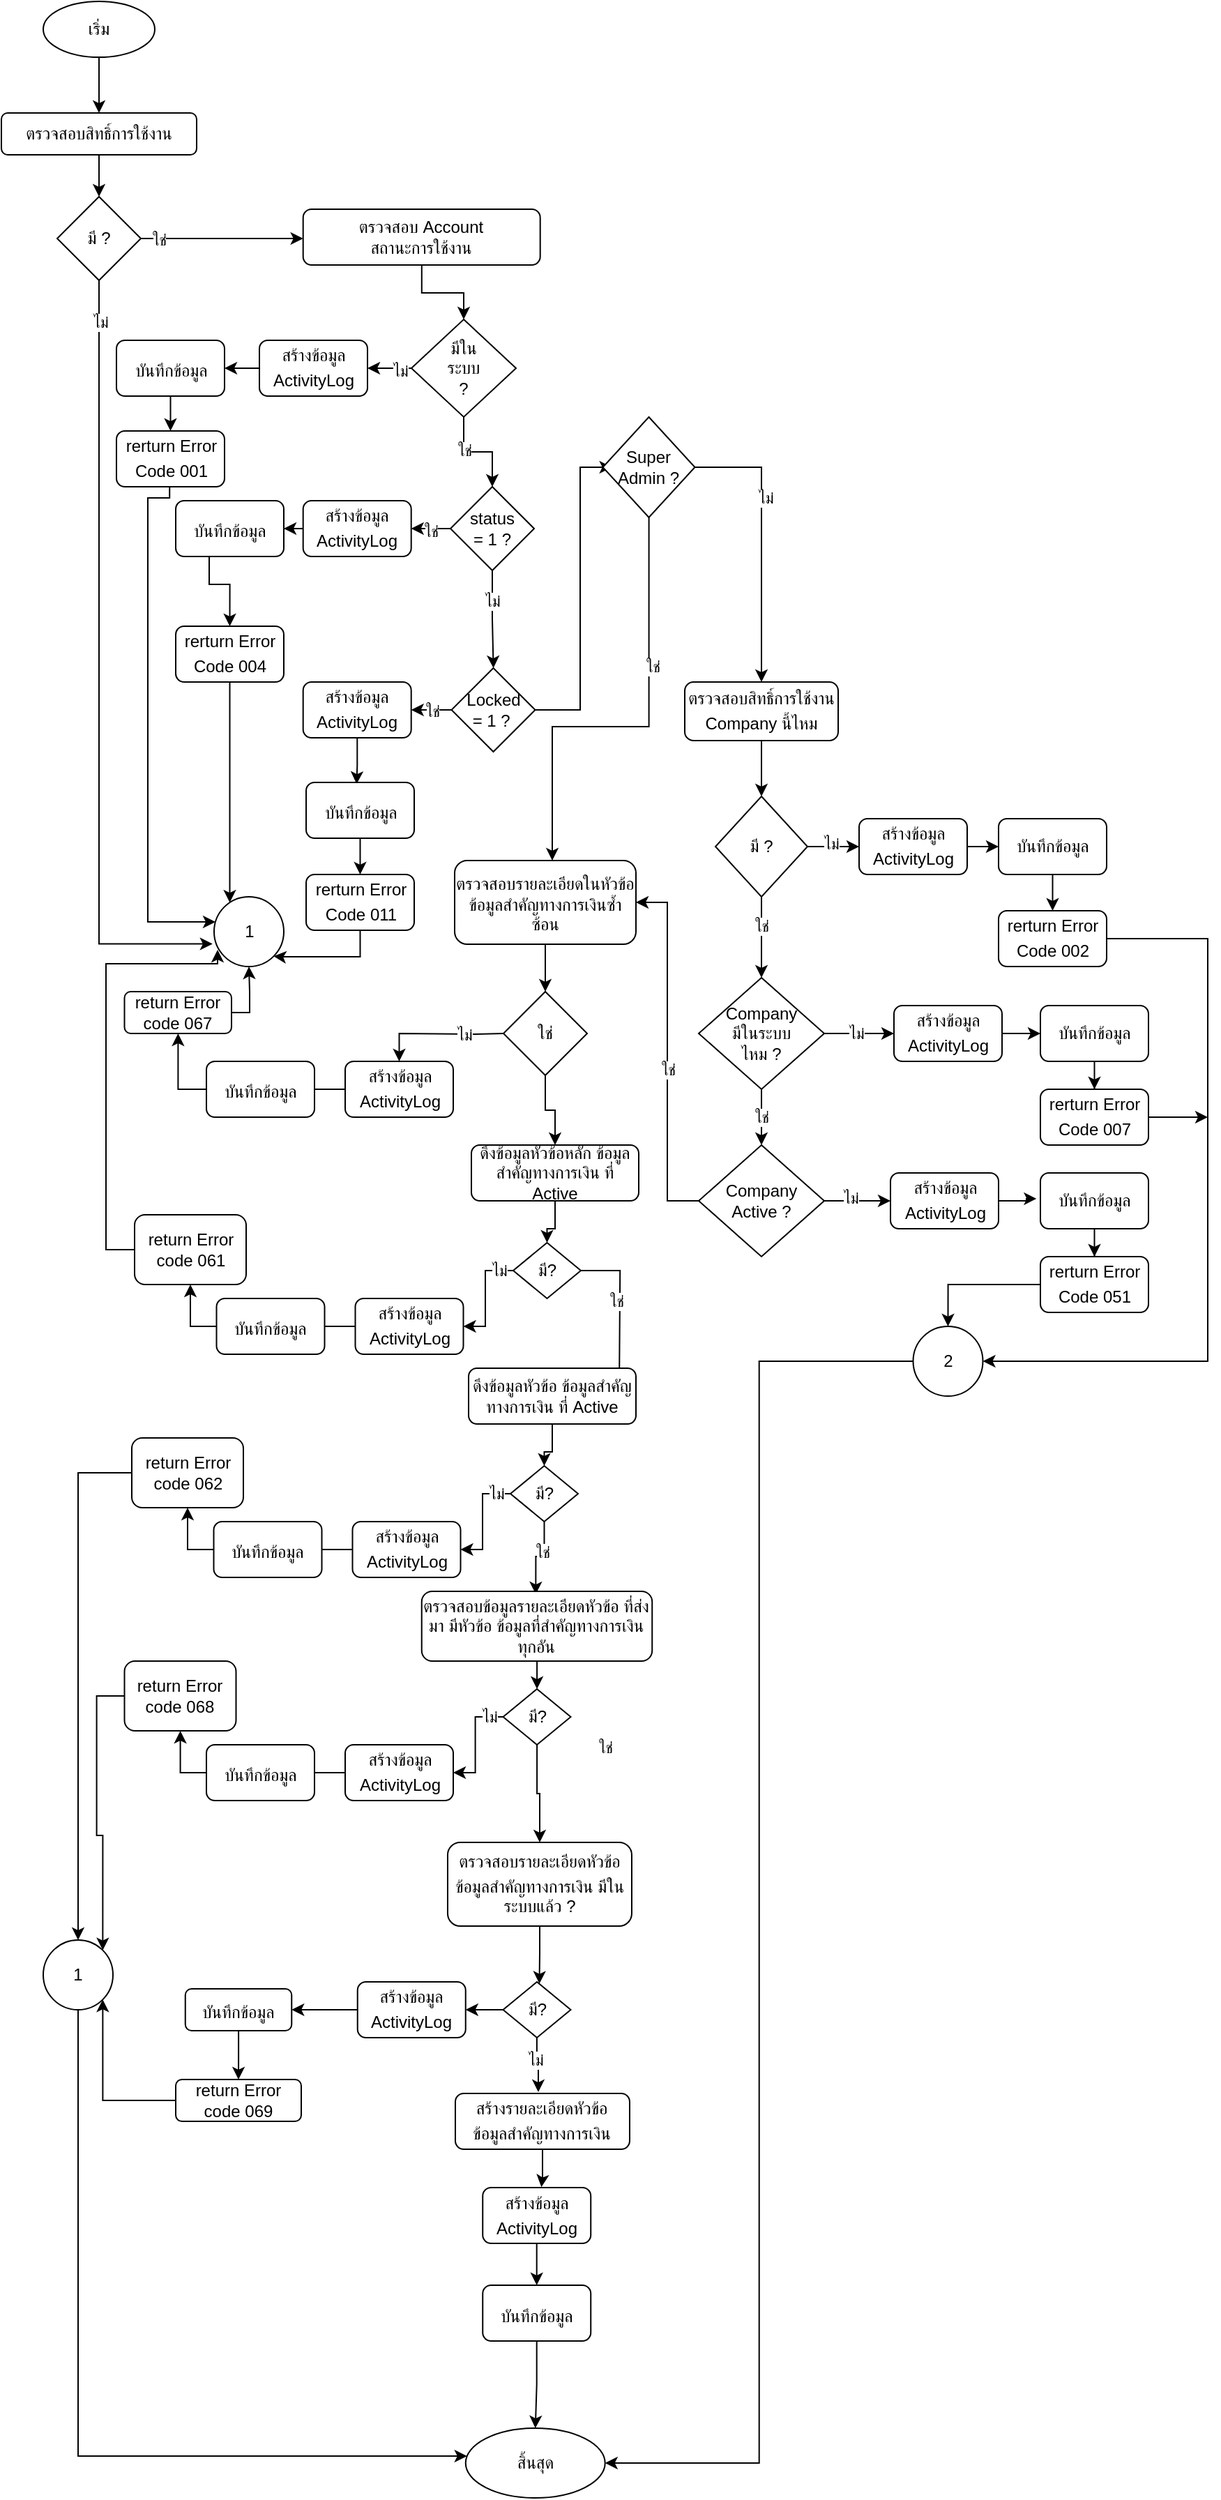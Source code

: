 <mxfile version="21.3.8" type="github" pages="2">
  <diagram name="หน้า-1" id="kAMeDEt6yK3nhV0qE2oL">
    <mxGraphModel dx="1145" dy="1011" grid="1" gridSize="10" guides="1" tooltips="1" connect="1" arrows="1" fold="1" page="1" pageScale="1" pageWidth="827" pageHeight="1169" math="0" shadow="0">
      <root>
        <mxCell id="0" />
        <mxCell id="1" parent="0" />
        <mxCell id="aYF4KEhxD1K4guxFmFql-1" value="เริ่ม" style="ellipse;whiteSpace=wrap;html=1;" vertex="1" parent="1">
          <mxGeometry x="75" y="20" width="80" height="40" as="geometry" />
        </mxCell>
        <mxCell id="aYF4KEhxD1K4guxFmFql-2" value="ตรวจสอบสิทธิ์การใช้งาน" style="rounded=1;whiteSpace=wrap;html=1;" vertex="1" parent="1">
          <mxGeometry x="45" y="100" width="140" height="30" as="geometry" />
        </mxCell>
        <mxCell id="aYF4KEhxD1K4guxFmFql-3" value="" style="edgeStyle=orthogonalEdgeStyle;rounded=0;orthogonalLoop=1;jettySize=auto;html=1;" edge="1" parent="1" source="aYF4KEhxD1K4guxFmFql-1" target="aYF4KEhxD1K4guxFmFql-2">
          <mxGeometry relative="1" as="geometry" />
        </mxCell>
        <mxCell id="aYF4KEhxD1K4guxFmFql-4" value="มี ?" style="rhombus;whiteSpace=wrap;html=1;" vertex="1" parent="1">
          <mxGeometry x="85" y="160" width="60" height="60" as="geometry" />
        </mxCell>
        <mxCell id="aYF4KEhxD1K4guxFmFql-5" value="" style="edgeStyle=orthogonalEdgeStyle;rounded=0;orthogonalLoop=1;jettySize=auto;html=1;" edge="1" parent="1" source="aYF4KEhxD1K4guxFmFql-2" target="aYF4KEhxD1K4guxFmFql-4">
          <mxGeometry relative="1" as="geometry" />
        </mxCell>
        <mxCell id="aYF4KEhxD1K4guxFmFql-6" style="edgeStyle=orthogonalEdgeStyle;rounded=0;orthogonalLoop=1;jettySize=auto;html=1;entryX=-0.022;entryY=0.676;entryDx=0;entryDy=0;entryPerimeter=0;" edge="1" parent="1" source="aYF4KEhxD1K4guxFmFql-4" target="aYF4KEhxD1K4guxFmFql-19">
          <mxGeometry relative="1" as="geometry">
            <Array as="points">
              <mxPoint x="115" y="696" />
            </Array>
            <mxPoint x="270" y="730" as="targetPoint" />
          </mxGeometry>
        </mxCell>
        <mxCell id="aYF4KEhxD1K4guxFmFql-7" value="ไม่" style="edgeLabel;html=1;align=center;verticalAlign=middle;resizable=0;points=[];" vertex="1" connectable="0" parent="aYF4KEhxD1K4guxFmFql-6">
          <mxGeometry x="-0.892" y="1" relative="1" as="geometry">
            <mxPoint as="offset" />
          </mxGeometry>
        </mxCell>
        <mxCell id="aYF4KEhxD1K4guxFmFql-8" value="ตรวจสอบ Account &lt;br&gt;สถานะการใช้งาน" style="rounded=1;whiteSpace=wrap;html=1;" vertex="1" parent="1">
          <mxGeometry x="261.35" y="169" width="170" height="40" as="geometry" />
        </mxCell>
        <mxCell id="aYF4KEhxD1K4guxFmFql-9" value="" style="edgeStyle=orthogonalEdgeStyle;rounded=0;orthogonalLoop=1;jettySize=auto;html=1;" edge="1" parent="1" source="aYF4KEhxD1K4guxFmFql-4" target="aYF4KEhxD1K4guxFmFql-8">
          <mxGeometry relative="1" as="geometry">
            <Array as="points">
              <mxPoint x="225" y="190" />
              <mxPoint x="225" y="190" />
            </Array>
          </mxGeometry>
        </mxCell>
        <mxCell id="aYF4KEhxD1K4guxFmFql-10" value="ใช่" style="edgeLabel;html=1;align=center;verticalAlign=middle;resizable=0;points=[];" vertex="1" connectable="0" parent="aYF4KEhxD1K4guxFmFql-9">
          <mxGeometry x="-0.78" y="-1" relative="1" as="geometry">
            <mxPoint as="offset" />
          </mxGeometry>
        </mxCell>
        <mxCell id="aYF4KEhxD1K4guxFmFql-11" value="มีใน&lt;br&gt;ระบบ &lt;br&gt;?" style="rhombus;whiteSpace=wrap;html=1;" vertex="1" parent="1">
          <mxGeometry x="339" y="248" width="75" height="70" as="geometry" />
        </mxCell>
        <mxCell id="aYF4KEhxD1K4guxFmFql-12" value="" style="edgeStyle=orthogonalEdgeStyle;rounded=0;orthogonalLoop=1;jettySize=auto;html=1;" edge="1" parent="1" source="aYF4KEhxD1K4guxFmFql-8" target="aYF4KEhxD1K4guxFmFql-11">
          <mxGeometry relative="1" as="geometry" />
        </mxCell>
        <mxCell id="aYF4KEhxD1K4guxFmFql-13" value="status&lt;br style=&quot;border-color: var(--border-color);&quot;&gt;= 1 ?" style="rhombus;whiteSpace=wrap;html=1;" vertex="1" parent="1">
          <mxGeometry x="367" y="368" width="60" height="60" as="geometry" />
        </mxCell>
        <mxCell id="aYF4KEhxD1K4guxFmFql-14" value="" style="edgeStyle=orthogonalEdgeStyle;rounded=0;orthogonalLoop=1;jettySize=auto;html=1;" edge="1" parent="1" source="aYF4KEhxD1K4guxFmFql-11" target="aYF4KEhxD1K4guxFmFql-13">
          <mxGeometry relative="1" as="geometry" />
        </mxCell>
        <mxCell id="aYF4KEhxD1K4guxFmFql-15" value="ใช่" style="edgeLabel;html=1;align=center;verticalAlign=middle;resizable=0;points=[];" vertex="1" connectable="0" parent="aYF4KEhxD1K4guxFmFql-14">
          <mxGeometry x="-0.325" y="2" relative="1" as="geometry">
            <mxPoint x="-2" as="offset" />
          </mxGeometry>
        </mxCell>
        <mxCell id="aYF4KEhxD1K4guxFmFql-16" value="Locked&lt;br style=&quot;border-color: var(--border-color);&quot;&gt;= 1 ?&amp;nbsp;" style="rhombus;whiteSpace=wrap;html=1;" vertex="1" parent="1">
          <mxGeometry x="367.75" y="498" width="60" height="60" as="geometry" />
        </mxCell>
        <mxCell id="aYF4KEhxD1K4guxFmFql-17" value="" style="edgeStyle=orthogonalEdgeStyle;rounded=0;orthogonalLoop=1;jettySize=auto;html=1;" edge="1" parent="1" source="aYF4KEhxD1K4guxFmFql-13" target="aYF4KEhxD1K4guxFmFql-16">
          <mxGeometry relative="1" as="geometry" />
        </mxCell>
        <mxCell id="aYF4KEhxD1K4guxFmFql-18" value="ไม่" style="edgeLabel;html=1;align=center;verticalAlign=middle;resizable=0;points=[];" vertex="1" connectable="0" parent="aYF4KEhxD1K4guxFmFql-17">
          <mxGeometry x="-0.374" relative="1" as="geometry">
            <mxPoint as="offset" />
          </mxGeometry>
        </mxCell>
        <mxCell id="aYF4KEhxD1K4guxFmFql-19" value="1" style="ellipse;whiteSpace=wrap;html=1;aspect=fixed;" vertex="1" parent="1">
          <mxGeometry x="197.5" y="662" width="50" height="50" as="geometry" />
        </mxCell>
        <mxCell id="aYF4KEhxD1K4guxFmFql-20" style="edgeStyle=orthogonalEdgeStyle;rounded=0;orthogonalLoop=1;jettySize=auto;html=1;exitX=0.492;exitY=0.949;exitDx=0;exitDy=0;exitPerimeter=0;" edge="1" parent="1" source="aYF4KEhxD1K4guxFmFql-21" target="aYF4KEhxD1K4guxFmFql-19">
          <mxGeometry relative="1" as="geometry">
            <Array as="points">
              <mxPoint x="166" y="376" />
              <mxPoint x="150" y="376" />
              <mxPoint x="150" y="680" />
            </Array>
          </mxGeometry>
        </mxCell>
        <mxCell id="aYF4KEhxD1K4guxFmFql-21" value="rerturn Error Code&amp;nbsp;001&lt;span style=&quot;font-size: medium; text-align: start;&quot;&gt;&lt;/span&gt;" style="rounded=1;whiteSpace=wrap;html=1;" vertex="1" parent="1">
          <mxGeometry x="127.5" y="328" width="77.5" height="40" as="geometry" />
        </mxCell>
        <mxCell id="aYF4KEhxD1K4guxFmFql-22" style="edgeStyle=orthogonalEdgeStyle;rounded=0;orthogonalLoop=1;jettySize=auto;html=1;entryX=1;entryY=1;entryDx=0;entryDy=0;" edge="1" parent="1" source="aYF4KEhxD1K4guxFmFql-23" target="aYF4KEhxD1K4guxFmFql-19">
          <mxGeometry relative="1" as="geometry">
            <Array as="points">
              <mxPoint x="302" y="705" />
              <mxPoint x="244" y="705" />
            </Array>
          </mxGeometry>
        </mxCell>
        <mxCell id="aYF4KEhxD1K4guxFmFql-23" value="rerturn Error Code&amp;nbsp;011&lt;span style=&quot;font-size: medium; text-align: start;&quot;&gt;&lt;/span&gt;" style="rounded=1;whiteSpace=wrap;html=1;" vertex="1" parent="1">
          <mxGeometry x="263.5" y="646" width="77.5" height="40" as="geometry" />
        </mxCell>
        <mxCell id="aYF4KEhxD1K4guxFmFql-24" value="" style="edgeStyle=orthogonalEdgeStyle;rounded=0;orthogonalLoop=1;jettySize=auto;html=1;entryX=0.467;entryY=0.027;entryDx=0;entryDy=0;entryPerimeter=0;" edge="1" parent="1" source="aYF4KEhxD1K4guxFmFql-66" target="aYF4KEhxD1K4guxFmFql-68">
          <mxGeometry relative="1" as="geometry" />
        </mxCell>
        <mxCell id="aYF4KEhxD1K4guxFmFql-25" style="edgeStyle=orthogonalEdgeStyle;rounded=0;orthogonalLoop=1;jettySize=auto;html=1;" edge="1" parent="1" source="aYF4KEhxD1K4guxFmFql-26" target="aYF4KEhxD1K4guxFmFql-19">
          <mxGeometry relative="1" as="geometry">
            <mxPoint x="190" y="630" as="targetPoint" />
            <Array as="points">
              <mxPoint x="209" y="660" />
              <mxPoint x="209" y="660" />
            </Array>
          </mxGeometry>
        </mxCell>
        <mxCell id="aYF4KEhxD1K4guxFmFql-26" value="rerturn Error Code&amp;nbsp;004&lt;span style=&quot;font-size: medium; text-align: start;&quot;&gt;&lt;/span&gt;" style="rounded=1;whiteSpace=wrap;html=1;" vertex="1" parent="1">
          <mxGeometry x="170" y="468" width="77.5" height="40" as="geometry" />
        </mxCell>
        <mxCell id="aYF4KEhxD1K4guxFmFql-27" value="" style="edgeStyle=orthogonalEdgeStyle;rounded=0;orthogonalLoop=1;jettySize=auto;html=1;" edge="1" parent="1" source="aYF4KEhxD1K4guxFmFql-13" target="aYF4KEhxD1K4guxFmFql-61">
          <mxGeometry relative="1" as="geometry">
            <mxPoint x="300" y="380" as="targetPoint" />
          </mxGeometry>
        </mxCell>
        <mxCell id="aYF4KEhxD1K4guxFmFql-28" value="ใช่" style="edgeLabel;html=1;align=center;verticalAlign=middle;resizable=0;points=[];" vertex="1" connectable="0" parent="aYF4KEhxD1K4guxFmFql-27">
          <mxGeometry x="-0.461" y="2" relative="1" as="geometry">
            <mxPoint as="offset" />
          </mxGeometry>
        </mxCell>
        <mxCell id="aYF4KEhxD1K4guxFmFql-29" value="" style="edgeStyle=orthogonalEdgeStyle;rounded=0;orthogonalLoop=1;jettySize=auto;html=1;entryX=0.1;entryY=0.5;entryDx=0;entryDy=0;entryPerimeter=0;" edge="1" parent="1" source="aYF4KEhxD1K4guxFmFql-16" target="aYF4KEhxD1K4guxFmFql-32">
          <mxGeometry relative="1" as="geometry">
            <mxPoint x="419" y="528" as="targetPoint" />
            <Array as="points">
              <mxPoint x="460" y="528" />
              <mxPoint x="460" y="354" />
            </Array>
          </mxGeometry>
        </mxCell>
        <mxCell id="aYF4KEhxD1K4guxFmFql-30" value="" style="edgeStyle=orthogonalEdgeStyle;rounded=0;orthogonalLoop=1;jettySize=auto;html=1;" edge="1" parent="1" source="aYF4KEhxD1K4guxFmFql-32" target="aYF4KEhxD1K4guxFmFql-33">
          <mxGeometry relative="1" as="geometry">
            <mxPoint x="535" y="528" as="targetPoint" />
            <Array as="points">
              <mxPoint x="590" y="354" />
            </Array>
          </mxGeometry>
        </mxCell>
        <mxCell id="aYF4KEhxD1K4guxFmFql-31" value="ไม่" style="edgeLabel;html=1;align=center;verticalAlign=middle;resizable=0;points=[];" vertex="1" connectable="0" parent="aYF4KEhxD1K4guxFmFql-30">
          <mxGeometry x="-0.311" y="3" relative="1" as="geometry">
            <mxPoint as="offset" />
          </mxGeometry>
        </mxCell>
        <mxCell id="aYF4KEhxD1K4guxFmFql-32" value="Super&lt;br&gt;Admin ?" style="rhombus;whiteSpace=wrap;html=1;" vertex="1" parent="1">
          <mxGeometry x="476.25" y="318" width="66" height="72" as="geometry" />
        </mxCell>
        <mxCell id="aYF4KEhxD1K4guxFmFql-33" value="ตรวจสอบสิทธิ์การใช้งาน Company นี้ไหม&lt;span style=&quot;font-size: medium; text-align: start;&quot;&gt;&lt;/span&gt;" style="rounded=1;whiteSpace=wrap;html=1;" vertex="1" parent="1">
          <mxGeometry x="535" y="508" width="110" height="42" as="geometry" />
        </mxCell>
        <mxCell id="aYF4KEhxD1K4guxFmFql-34" value="มี ?" style="rhombus;whiteSpace=wrap;html=1;" vertex="1" parent="1">
          <mxGeometry x="557" y="590" width="66" height="72" as="geometry" />
        </mxCell>
        <mxCell id="aYF4KEhxD1K4guxFmFql-35" value="" style="edgeStyle=orthogonalEdgeStyle;rounded=0;orthogonalLoop=1;jettySize=auto;html=1;" edge="1" parent="1" source="aYF4KEhxD1K4guxFmFql-33" target="aYF4KEhxD1K4guxFmFql-34">
          <mxGeometry relative="1" as="geometry" />
        </mxCell>
        <mxCell id="aYF4KEhxD1K4guxFmFql-36" value="Company &lt;br&gt;มีในระบบ&lt;br&gt;ไหม ?" style="rhombus;whiteSpace=wrap;html=1;" vertex="1" parent="1">
          <mxGeometry x="545" y="720" width="90" height="80" as="geometry" />
        </mxCell>
        <mxCell id="aYF4KEhxD1K4guxFmFql-37" value="" style="edgeStyle=orthogonalEdgeStyle;rounded=0;orthogonalLoop=1;jettySize=auto;html=1;" edge="1" parent="1" source="aYF4KEhxD1K4guxFmFql-34" target="aYF4KEhxD1K4guxFmFql-36">
          <mxGeometry relative="1" as="geometry" />
        </mxCell>
        <mxCell id="aYF4KEhxD1K4guxFmFql-38" value="ใช่" style="edgeLabel;html=1;align=center;verticalAlign=middle;resizable=0;points=[];" vertex="1" connectable="0" parent="aYF4KEhxD1K4guxFmFql-37">
          <mxGeometry x="-0.286" relative="1" as="geometry">
            <mxPoint as="offset" />
          </mxGeometry>
        </mxCell>
        <mxCell id="aYF4KEhxD1K4guxFmFql-39" style="edgeStyle=orthogonalEdgeStyle;rounded=0;orthogonalLoop=1;jettySize=auto;html=1;" edge="1" parent="1">
          <mxGeometry relative="1" as="geometry">
            <mxPoint x="737.5" y="626" as="sourcePoint" />
            <mxPoint x="760" y="626" as="targetPoint" />
          </mxGeometry>
        </mxCell>
        <mxCell id="aYF4KEhxD1K4guxFmFql-40" style="edgeStyle=orthogonalEdgeStyle;rounded=0;orthogonalLoop=1;jettySize=auto;html=1;" edge="1" parent="1" source="aYF4KEhxD1K4guxFmFql-34">
          <mxGeometry relative="1" as="geometry">
            <mxPoint x="660" y="626" as="targetPoint" />
          </mxGeometry>
        </mxCell>
        <mxCell id="aYF4KEhxD1K4guxFmFql-41" value="ไม่" style="edgeLabel;html=1;align=center;verticalAlign=middle;resizable=0;points=[];" vertex="1" connectable="0" parent="aYF4KEhxD1K4guxFmFql-40">
          <mxGeometry x="-0.086" y="2" relative="1" as="geometry">
            <mxPoint as="offset" />
          </mxGeometry>
        </mxCell>
        <mxCell id="aYF4KEhxD1K4guxFmFql-42" style="edgeStyle=orthogonalEdgeStyle;rounded=0;orthogonalLoop=1;jettySize=auto;html=1;entryX=1;entryY=0.5;entryDx=0;entryDy=0;" edge="1" parent="1" source="aYF4KEhxD1K4guxFmFql-44" target="aYF4KEhxD1K4guxFmFql-89">
          <mxGeometry relative="1" as="geometry">
            <mxPoint x="483.72" y="880" as="targetPoint" />
          </mxGeometry>
        </mxCell>
        <mxCell id="aYF4KEhxD1K4guxFmFql-43" value="ใช่" style="edgeLabel;html=1;align=center;verticalAlign=middle;resizable=0;points=[];" vertex="1" connectable="0" parent="aYF4KEhxD1K4guxFmFql-42">
          <mxGeometry x="-0.099" relative="1" as="geometry">
            <mxPoint as="offset" />
          </mxGeometry>
        </mxCell>
        <mxCell id="aYF4KEhxD1K4guxFmFql-44" value="Company &lt;br&gt;Active ?" style="rhombus;whiteSpace=wrap;html=1;" vertex="1" parent="1">
          <mxGeometry x="545" y="840" width="90" height="80" as="geometry" />
        </mxCell>
        <mxCell id="aYF4KEhxD1K4guxFmFql-45" value="ใช่" style="edgeStyle=orthogonalEdgeStyle;rounded=0;orthogonalLoop=1;jettySize=auto;html=1;" edge="1" parent="1" source="aYF4KEhxD1K4guxFmFql-36" target="aYF4KEhxD1K4guxFmFql-44">
          <mxGeometry relative="1" as="geometry" />
        </mxCell>
        <mxCell id="aYF4KEhxD1K4guxFmFql-46" value="" style="edgeStyle=orthogonalEdgeStyle;rounded=0;orthogonalLoop=1;jettySize=auto;html=1;" edge="1" parent="1" source="aYF4KEhxD1K4guxFmFql-36">
          <mxGeometry relative="1" as="geometry">
            <mxPoint x="685" y="760" as="targetPoint" />
          </mxGeometry>
        </mxCell>
        <mxCell id="aYF4KEhxD1K4guxFmFql-47" value="ไม่" style="edgeLabel;html=1;align=center;verticalAlign=middle;resizable=0;points=[];" vertex="1" connectable="0" parent="aYF4KEhxD1K4guxFmFql-46">
          <mxGeometry x="-0.113" relative="1" as="geometry">
            <mxPoint as="offset" />
          </mxGeometry>
        </mxCell>
        <mxCell id="aYF4KEhxD1K4guxFmFql-48" value="" style="edgeStyle=orthogonalEdgeStyle;rounded=0;orthogonalLoop=1;jettySize=auto;html=1;" edge="1" parent="1" source="aYF4KEhxD1K4guxFmFql-44" target="aYF4KEhxD1K4guxFmFql-81">
          <mxGeometry relative="1" as="geometry">
            <mxPoint x="685" y="880" as="targetPoint" />
          </mxGeometry>
        </mxCell>
        <mxCell id="aYF4KEhxD1K4guxFmFql-49" value="ไม่" style="edgeLabel;html=1;align=center;verticalAlign=middle;resizable=0;points=[];" vertex="1" connectable="0" parent="aYF4KEhxD1K4guxFmFql-48">
          <mxGeometry x="-0.215" y="2" relative="1" as="geometry">
            <mxPoint as="offset" />
          </mxGeometry>
        </mxCell>
        <mxCell id="aYF4KEhxD1K4guxFmFql-50" style="edgeStyle=orthogonalEdgeStyle;rounded=0;orthogonalLoop=1;jettySize=auto;html=1;entryX=1;entryY=0.5;entryDx=0;entryDy=0;" edge="1" parent="1" source="aYF4KEhxD1K4guxFmFql-51" target="aYF4KEhxD1K4guxFmFql-124">
          <mxGeometry relative="1" as="geometry" />
        </mxCell>
        <mxCell id="aYF4KEhxD1K4guxFmFql-51" value="2" style="ellipse;whiteSpace=wrap;html=1;aspect=fixed;" vertex="1" parent="1">
          <mxGeometry x="698.75" y="970" width="50" height="50" as="geometry" />
        </mxCell>
        <mxCell id="aYF4KEhxD1K4guxFmFql-52" style="edgeStyle=orthogonalEdgeStyle;rounded=0;orthogonalLoop=1;jettySize=auto;html=1;entryX=1;entryY=0.5;entryDx=0;entryDy=0;" edge="1" parent="1" source="aYF4KEhxD1K4guxFmFql-71" target="aYF4KEhxD1K4guxFmFql-51">
          <mxGeometry relative="1" as="geometry">
            <mxPoint x="785" y="780" as="targetPoint" />
            <Array as="points">
              <mxPoint x="910" y="692" />
              <mxPoint x="910" y="995" />
            </Array>
            <mxPoint x="800.029" y="646" as="sourcePoint" />
          </mxGeometry>
        </mxCell>
        <mxCell id="aYF4KEhxD1K4guxFmFql-53" style="edgeStyle=orthogonalEdgeStyle;rounded=0;orthogonalLoop=1;jettySize=auto;html=1;entryX=0;entryY=0.5;entryDx=0;entryDy=0;" edge="1" parent="1" target="aYF4KEhxD1K4guxFmFql-77">
          <mxGeometry relative="1" as="geometry">
            <Array as="points">
              <mxPoint x="780" y="760" />
              <mxPoint x="780" y="760" />
            </Array>
            <mxPoint x="762.5" y="760.037" as="sourcePoint" />
          </mxGeometry>
        </mxCell>
        <mxCell id="aYF4KEhxD1K4guxFmFql-54" value="" style="edgeStyle=orthogonalEdgeStyle;rounded=0;orthogonalLoop=1;jettySize=auto;html=1;entryX=0.5;entryY=0;entryDx=0;entryDy=0;" edge="1" parent="1" source="aYF4KEhxD1K4guxFmFql-55" target="aYF4KEhxD1K4guxFmFql-21">
          <mxGeometry relative="1" as="geometry" />
        </mxCell>
        <mxCell id="aYF4KEhxD1K4guxFmFql-55" value="บันทึกข้อมูล&lt;span style=&quot;font-size: medium; text-align: start;&quot;&gt;&lt;/span&gt;" style="rounded=1;whiteSpace=wrap;html=1;" vertex="1" parent="1">
          <mxGeometry x="127.5" y="263" width="77.5" height="40" as="geometry" />
        </mxCell>
        <mxCell id="aYF4KEhxD1K4guxFmFql-56" value="" style="edgeStyle=orthogonalEdgeStyle;rounded=0;orthogonalLoop=1;jettySize=auto;html=1;" edge="1" parent="1" source="aYF4KEhxD1K4guxFmFql-11" target="aYF4KEhxD1K4guxFmFql-59">
          <mxGeometry relative="1" as="geometry">
            <mxPoint x="159" y="338" as="targetPoint" />
            <mxPoint x="309" y="283" as="sourcePoint" />
          </mxGeometry>
        </mxCell>
        <mxCell id="aYF4KEhxD1K4guxFmFql-57" value="ไม่" style="edgeLabel;html=1;align=center;verticalAlign=middle;resizable=0;points=[];" vertex="1" connectable="0" parent="aYF4KEhxD1K4guxFmFql-56">
          <mxGeometry x="-0.657" y="2" relative="1" as="geometry">
            <mxPoint as="offset" />
          </mxGeometry>
        </mxCell>
        <mxCell id="aYF4KEhxD1K4guxFmFql-58" style="edgeStyle=orthogonalEdgeStyle;rounded=0;orthogonalLoop=1;jettySize=auto;html=1;" edge="1" parent="1" source="aYF4KEhxD1K4guxFmFql-59" target="aYF4KEhxD1K4guxFmFql-55">
          <mxGeometry relative="1" as="geometry" />
        </mxCell>
        <mxCell id="aYF4KEhxD1K4guxFmFql-59" value="สร้างข้อมูล ActivityLog&lt;span style=&quot;font-size: medium; text-align: start;&quot;&gt;&lt;/span&gt;" style="rounded=1;whiteSpace=wrap;html=1;" vertex="1" parent="1">
          <mxGeometry x="230" y="263" width="77.5" height="40" as="geometry" />
        </mxCell>
        <mxCell id="aYF4KEhxD1K4guxFmFql-60" style="edgeStyle=orthogonalEdgeStyle;rounded=0;orthogonalLoop=1;jettySize=auto;html=1;" edge="1" parent="1" source="aYF4KEhxD1K4guxFmFql-61" target="aYF4KEhxD1K4guxFmFql-63">
          <mxGeometry relative="1" as="geometry" />
        </mxCell>
        <mxCell id="aYF4KEhxD1K4guxFmFql-61" value="สร้างข้อมูล ActivityLog&lt;span style=&quot;font-size: medium; text-align: start;&quot;&gt;&lt;/span&gt;" style="rounded=1;whiteSpace=wrap;html=1;" vertex="1" parent="1">
          <mxGeometry x="261.35" y="378" width="77.5" height="40" as="geometry" />
        </mxCell>
        <mxCell id="aYF4KEhxD1K4guxFmFql-62" style="edgeStyle=orthogonalEdgeStyle;rounded=0;orthogonalLoop=1;jettySize=auto;html=1;entryX=0.5;entryY=0;entryDx=0;entryDy=0;" edge="1" parent="1" source="aYF4KEhxD1K4guxFmFql-63" target="aYF4KEhxD1K4guxFmFql-26">
          <mxGeometry relative="1" as="geometry">
            <Array as="points">
              <mxPoint x="194" y="438" />
            </Array>
          </mxGeometry>
        </mxCell>
        <mxCell id="aYF4KEhxD1K4guxFmFql-63" value="บันทึกข้อมูล&lt;span style=&quot;font-size: medium; text-align: start;&quot;&gt;&lt;/span&gt;" style="rounded=1;whiteSpace=wrap;html=1;" vertex="1" parent="1">
          <mxGeometry x="170" y="378" width="77.5" height="40" as="geometry" />
        </mxCell>
        <mxCell id="aYF4KEhxD1K4guxFmFql-64" value="" style="edgeStyle=orthogonalEdgeStyle;rounded=0;orthogonalLoop=1;jettySize=auto;html=1;" edge="1" parent="1" source="aYF4KEhxD1K4guxFmFql-16" target="aYF4KEhxD1K4guxFmFql-66">
          <mxGeometry relative="1" as="geometry">
            <mxPoint x="368" y="528" as="sourcePoint" />
            <mxPoint x="328" y="585" as="targetPoint" />
          </mxGeometry>
        </mxCell>
        <mxCell id="aYF4KEhxD1K4guxFmFql-65" value="ใช่" style="edgeLabel;html=1;align=center;verticalAlign=middle;resizable=0;points=[];" vertex="1" connectable="0" parent="aYF4KEhxD1K4guxFmFql-64">
          <mxGeometry x="-0.461" y="1" relative="1" as="geometry">
            <mxPoint as="offset" />
          </mxGeometry>
        </mxCell>
        <mxCell id="aYF4KEhxD1K4guxFmFql-66" value="สร้างข้อมูล ActivityLog&lt;span style=&quot;font-size: medium; text-align: start;&quot;&gt;&lt;/span&gt;" style="rounded=1;whiteSpace=wrap;html=1;" vertex="1" parent="1">
          <mxGeometry x="261.35" y="508" width="77.5" height="40" as="geometry" />
        </mxCell>
        <mxCell id="aYF4KEhxD1K4guxFmFql-67" value="" style="edgeStyle=orthogonalEdgeStyle;rounded=0;orthogonalLoop=1;jettySize=auto;html=1;" edge="1" parent="1" source="aYF4KEhxD1K4guxFmFql-68" target="aYF4KEhxD1K4guxFmFql-23">
          <mxGeometry relative="1" as="geometry" />
        </mxCell>
        <mxCell id="aYF4KEhxD1K4guxFmFql-68" value="บันทึกข้อมูล&lt;span style=&quot;font-size: medium; text-align: start;&quot;&gt;&lt;/span&gt;" style="rounded=1;whiteSpace=wrap;html=1;" vertex="1" parent="1">
          <mxGeometry x="263.5" y="580" width="77.5" height="40" as="geometry" />
        </mxCell>
        <mxCell id="aYF4KEhxD1K4guxFmFql-69" style="edgeStyle=orthogonalEdgeStyle;rounded=0;orthogonalLoop=1;jettySize=auto;html=1;entryX=0.5;entryY=0;entryDx=0;entryDy=0;" edge="1" parent="1" source="aYF4KEhxD1K4guxFmFql-70" target="aYF4KEhxD1K4guxFmFql-71">
          <mxGeometry relative="1" as="geometry" />
        </mxCell>
        <mxCell id="aYF4KEhxD1K4guxFmFql-70" value="บันทึกข้อมูล" style="rounded=1;whiteSpace=wrap;html=1;" vertex="1" parent="1">
          <mxGeometry x="760" y="606" width="77.5" height="40" as="geometry" />
        </mxCell>
        <mxCell id="aYF4KEhxD1K4guxFmFql-71" value="rerturn Error Code&amp;nbsp;002&lt;span style=&quot;font-size: medium; text-align: start;&quot;&gt;&lt;/span&gt;" style="rounded=1;whiteSpace=wrap;html=1;" vertex="1" parent="1">
          <mxGeometry x="760" y="672" width="77.5" height="40" as="geometry" />
        </mxCell>
        <mxCell id="aYF4KEhxD1K4guxFmFql-72" value="สร้างข้อมูล ActivityLog&lt;span style=&quot;font-size: medium; text-align: start;&quot;&gt;&lt;/span&gt;" style="rounded=1;whiteSpace=wrap;html=1;" vertex="1" parent="1">
          <mxGeometry x="660" y="606" width="77.5" height="40" as="geometry" />
        </mxCell>
        <mxCell id="aYF4KEhxD1K4guxFmFql-73" style="edgeStyle=orthogonalEdgeStyle;rounded=0;orthogonalLoop=1;jettySize=auto;html=1;" edge="1" parent="1" source="aYF4KEhxD1K4guxFmFql-74">
          <mxGeometry relative="1" as="geometry">
            <mxPoint x="910" y="820" as="targetPoint" />
          </mxGeometry>
        </mxCell>
        <mxCell id="aYF4KEhxD1K4guxFmFql-74" value="rerturn Error Code&amp;nbsp;007&lt;span style=&quot;font-size: medium; text-align: start;&quot;&gt;&lt;/span&gt;" style="rounded=1;whiteSpace=wrap;html=1;" vertex="1" parent="1">
          <mxGeometry x="790" y="800" width="77.5" height="40" as="geometry" />
        </mxCell>
        <mxCell id="aYF4KEhxD1K4guxFmFql-75" value="สร้างข้อมูล ActivityLog&lt;span style=&quot;font-size: medium; text-align: start;&quot;&gt;&lt;/span&gt;" style="rounded=1;whiteSpace=wrap;html=1;" vertex="1" parent="1">
          <mxGeometry x="685" y="740" width="77.5" height="40" as="geometry" />
        </mxCell>
        <mxCell id="aYF4KEhxD1K4guxFmFql-76" style="edgeStyle=orthogonalEdgeStyle;rounded=0;orthogonalLoop=1;jettySize=auto;html=1;" edge="1" parent="1" source="aYF4KEhxD1K4guxFmFql-77" target="aYF4KEhxD1K4guxFmFql-74">
          <mxGeometry relative="1" as="geometry" />
        </mxCell>
        <mxCell id="aYF4KEhxD1K4guxFmFql-77" value="บันทึกข้อมูล" style="rounded=1;whiteSpace=wrap;html=1;" vertex="1" parent="1">
          <mxGeometry x="790" y="740" width="77.5" height="40" as="geometry" />
        </mxCell>
        <mxCell id="aYF4KEhxD1K4guxFmFql-78" style="edgeStyle=orthogonalEdgeStyle;rounded=0;orthogonalLoop=1;jettySize=auto;html=1;" edge="1" parent="1" source="aYF4KEhxD1K4guxFmFql-79" target="aYF4KEhxD1K4guxFmFql-51">
          <mxGeometry relative="1" as="geometry">
            <mxPoint x="829" y="990" as="targetPoint" />
          </mxGeometry>
        </mxCell>
        <mxCell id="aYF4KEhxD1K4guxFmFql-79" value="rerturn Error Code&amp;nbsp;051&lt;span style=&quot;font-size: medium; text-align: start;&quot;&gt;&lt;/span&gt;" style="rounded=1;whiteSpace=wrap;html=1;" vertex="1" parent="1">
          <mxGeometry x="790" y="920" width="77.5" height="40" as="geometry" />
        </mxCell>
        <mxCell id="aYF4KEhxD1K4guxFmFql-80" style="edgeStyle=orthogonalEdgeStyle;rounded=0;orthogonalLoop=1;jettySize=auto;html=1;entryX=-0.036;entryY=0.462;entryDx=0;entryDy=0;entryPerimeter=0;" edge="1" parent="1" source="aYF4KEhxD1K4guxFmFql-81" target="aYF4KEhxD1K4guxFmFql-83">
          <mxGeometry relative="1" as="geometry" />
        </mxCell>
        <mxCell id="aYF4KEhxD1K4guxFmFql-81" value="สร้างข้อมูล ActivityLog&lt;span style=&quot;font-size: medium; text-align: start;&quot;&gt;&lt;/span&gt;" style="rounded=1;whiteSpace=wrap;html=1;" vertex="1" parent="1">
          <mxGeometry x="682.5" y="860" width="77.5" height="40" as="geometry" />
        </mxCell>
        <mxCell id="aYF4KEhxD1K4guxFmFql-82" style="edgeStyle=orthogonalEdgeStyle;rounded=0;orthogonalLoop=1;jettySize=auto;html=1;" edge="1" parent="1" source="aYF4KEhxD1K4guxFmFql-83" target="aYF4KEhxD1K4guxFmFql-79">
          <mxGeometry relative="1" as="geometry" />
        </mxCell>
        <mxCell id="aYF4KEhxD1K4guxFmFql-83" value="บันทึกข้อมูล" style="rounded=1;whiteSpace=wrap;html=1;" vertex="1" parent="1">
          <mxGeometry x="790" y="860" width="77.5" height="40" as="geometry" />
        </mxCell>
        <mxCell id="aYF4KEhxD1K4guxFmFql-84" style="edgeStyle=orthogonalEdgeStyle;rounded=0;orthogonalLoop=1;jettySize=auto;html=1;" edge="1" parent="1" source="aYF4KEhxD1K4guxFmFql-85" target="aYF4KEhxD1K4guxFmFql-124">
          <mxGeometry relative="1" as="geometry">
            <Array as="points">
              <mxPoint x="100" y="1780" />
            </Array>
          </mxGeometry>
        </mxCell>
        <mxCell id="aYF4KEhxD1K4guxFmFql-85" value="1" style="ellipse;whiteSpace=wrap;html=1;aspect=fixed;" vertex="1" parent="1">
          <mxGeometry x="75" y="1410" width="50" height="50" as="geometry" />
        </mxCell>
        <mxCell id="aYF4KEhxD1K4guxFmFql-86" value="" style="edgeStyle=orthogonalEdgeStyle;rounded=0;orthogonalLoop=1;jettySize=auto;html=1;" edge="1" parent="1" source="aYF4KEhxD1K4guxFmFql-32" target="aYF4KEhxD1K4guxFmFql-89">
          <mxGeometry relative="1" as="geometry">
            <mxPoint x="453.727" y="850.007" as="targetPoint" />
            <mxPoint x="509" y="390" as="sourcePoint" />
            <Array as="points">
              <mxPoint x="509" y="540" />
              <mxPoint x="440" y="540" />
            </Array>
          </mxGeometry>
        </mxCell>
        <mxCell id="aYF4KEhxD1K4guxFmFql-87" value="ใช่" style="edgeLabel;html=1;align=center;verticalAlign=middle;resizable=0;points=[];" vertex="1" connectable="0" parent="aYF4KEhxD1K4guxFmFql-86">
          <mxGeometry x="-0.322" y="2" relative="1" as="geometry">
            <mxPoint as="offset" />
          </mxGeometry>
        </mxCell>
        <mxCell id="aYF4KEhxD1K4guxFmFql-88" value="" style="edgeStyle=orthogonalEdgeStyle;rounded=0;orthogonalLoop=1;jettySize=auto;html=1;" edge="1" parent="1" source="aYF4KEhxD1K4guxFmFql-89" target="aYF4KEhxD1K4guxFmFql-91">
          <mxGeometry relative="1" as="geometry">
            <mxPoint x="435" y="766" as="targetPoint" />
          </mxGeometry>
        </mxCell>
        <mxCell id="aYF4KEhxD1K4guxFmFql-89" value="&lt;font style=&quot;font-size: 12px;&quot;&gt;ตรวจสอบ&lt;span style=&quot;text-align: start;&quot;&gt;&lt;/span&gt;รายละเอียดในหัวข้อ&lt;span style=&quot;text-align: start; background-color: initial; font-variant-numeric: normal; font-variant-east-asian: normal; font-variant-alternates: normal; font-kerning: auto; font-optical-sizing: auto; font-feature-settings: normal; font-variation-settings: normal; font-stretch: normal; line-height: normal; font-family: &amp;quot;Helvetica Neue&amp;quot;;&quot; class=&quot;s1&quot;&gt; &lt;/span&gt;&lt;span style=&quot;font-family: &amp;quot;.ThonburiUI&amp;quot;; text-align: start; background-color: initial;&quot;&gt;ข้อมูลสำคัญทางการเงินซ้ำซ้อน&lt;/span&gt;&lt;/font&gt;" style="rounded=1;whiteSpace=wrap;html=1;" vertex="1" parent="1">
          <mxGeometry x="370" y="636" width="130" height="60" as="geometry" />
        </mxCell>
        <mxCell id="aYF4KEhxD1K4guxFmFql-90" style="edgeStyle=orthogonalEdgeStyle;rounded=0;orthogonalLoop=1;jettySize=auto;html=1;" edge="1" parent="1" source="aYF4KEhxD1K4guxFmFql-91" target="aYF4KEhxD1K4guxFmFql-99">
          <mxGeometry relative="1" as="geometry" />
        </mxCell>
        <mxCell id="aYF4KEhxD1K4guxFmFql-91" value="ใช่" style="rhombus;whiteSpace=wrap;html=1;" vertex="1" parent="1">
          <mxGeometry x="405" y="730" width="60" height="60" as="geometry" />
        </mxCell>
        <mxCell id="aYF4KEhxD1K4guxFmFql-92" style="edgeStyle=orthogonalEdgeStyle;rounded=0;orthogonalLoop=1;jettySize=auto;html=1;entryX=0.5;entryY=1;entryDx=0;entryDy=0;" edge="1" parent="1" source="aYF4KEhxD1K4guxFmFql-93" target="aYF4KEhxD1K4guxFmFql-19">
          <mxGeometry relative="1" as="geometry">
            <Array as="points">
              <mxPoint x="223" y="745" />
              <mxPoint x="223" y="730" />
              <mxPoint x="223" y="730" />
            </Array>
          </mxGeometry>
        </mxCell>
        <mxCell id="aYF4KEhxD1K4guxFmFql-93" value="return Error code 067" style="rounded=1;whiteSpace=wrap;html=1;" vertex="1" parent="1">
          <mxGeometry x="133.25" y="730" width="76.75" height="30" as="geometry" />
        </mxCell>
        <mxCell id="aYF4KEhxD1K4guxFmFql-94" style="edgeStyle=orthogonalEdgeStyle;rounded=0;orthogonalLoop=1;jettySize=auto;html=1;" edge="1" parent="1" source="aYF4KEhxD1K4guxFmFql-97" target="aYF4KEhxD1K4guxFmFql-93">
          <mxGeometry relative="1" as="geometry" />
        </mxCell>
        <mxCell id="aYF4KEhxD1K4guxFmFql-95" value="" style="edgeStyle=orthogonalEdgeStyle;rounded=0;orthogonalLoop=1;jettySize=auto;html=1;" edge="1" parent="1" target="aYF4KEhxD1K4guxFmFql-97">
          <mxGeometry relative="1" as="geometry">
            <mxPoint x="405" y="760" as="sourcePoint" />
            <mxPoint x="257" y="745" as="targetPoint" />
          </mxGeometry>
        </mxCell>
        <mxCell id="aYF4KEhxD1K4guxFmFql-96" value="ไม่" style="edgeLabel;html=1;align=center;verticalAlign=middle;resizable=0;points=[];" vertex="1" connectable="0" parent="aYF4KEhxD1K4guxFmFql-95">
          <mxGeometry x="-0.733" relative="1" as="geometry">
            <mxPoint x="-16" as="offset" />
          </mxGeometry>
        </mxCell>
        <mxCell id="aYF4KEhxD1K4guxFmFql-97" value="สร้างข้อมูล ActivityLog&lt;span style=&quot;font-size: medium; text-align: start;&quot;&gt;&lt;/span&gt;" style="rounded=1;whiteSpace=wrap;html=1;" vertex="1" parent="1">
          <mxGeometry x="291.5" y="780" width="77.5" height="40" as="geometry" />
        </mxCell>
        <mxCell id="aYF4KEhxD1K4guxFmFql-98" value="บันทึกข้อมูล&lt;span style=&quot;font-size: medium; text-align: start;&quot;&gt;&lt;/span&gt;" style="rounded=1;whiteSpace=wrap;html=1;" vertex="1" parent="1">
          <mxGeometry x="192" y="780" width="77.5" height="40" as="geometry" />
        </mxCell>
        <mxCell id="aYF4KEhxD1K4guxFmFql-99" value="ดึงข้อมูลหัวข้อหลัก ข้อมูลสำคัญทางการเงิน ที่ Active" style="rounded=1;whiteSpace=wrap;html=1;" vertex="1" parent="1">
          <mxGeometry x="382" y="840" width="120" height="40" as="geometry" />
        </mxCell>
        <mxCell id="aYF4KEhxD1K4guxFmFql-100" style="edgeStyle=orthogonalEdgeStyle;rounded=0;orthogonalLoop=1;jettySize=auto;html=1;" edge="1" parent="1" source="aYF4KEhxD1K4guxFmFql-102">
          <mxGeometry relative="1" as="geometry">
            <mxPoint x="488.056" y="1010.046" as="targetPoint" />
          </mxGeometry>
        </mxCell>
        <mxCell id="aYF4KEhxD1K4guxFmFql-101" value="ใช่" style="edgeLabel;html=1;align=center;verticalAlign=middle;resizable=0;points=[];" vertex="1" connectable="0" parent="aYF4KEhxD1K4guxFmFql-100">
          <mxGeometry x="-0.076" y="-3" relative="1" as="geometry">
            <mxPoint as="offset" />
          </mxGeometry>
        </mxCell>
        <mxCell id="aYF4KEhxD1K4guxFmFql-102" value="มี?" style="rhombus;whiteSpace=wrap;html=1;" vertex="1" parent="1">
          <mxGeometry x="412" y="910" width="48.5" height="40" as="geometry" />
        </mxCell>
        <mxCell id="aYF4KEhxD1K4guxFmFql-103" value="" style="edgeStyle=orthogonalEdgeStyle;rounded=0;orthogonalLoop=1;jettySize=auto;html=1;" edge="1" parent="1" source="aYF4KEhxD1K4guxFmFql-99" target="aYF4KEhxD1K4guxFmFql-102">
          <mxGeometry relative="1" as="geometry" />
        </mxCell>
        <mxCell id="aYF4KEhxD1K4guxFmFql-104" style="edgeStyle=orthogonalEdgeStyle;rounded=0;orthogonalLoop=1;jettySize=auto;html=1;entryX=0.05;entryY=0.76;entryDx=0;entryDy=0;entryPerimeter=0;" edge="1" parent="1" source="aYF4KEhxD1K4guxFmFql-105" target="aYF4KEhxD1K4guxFmFql-19">
          <mxGeometry relative="1" as="geometry">
            <Array as="points">
              <mxPoint x="120" y="915" />
              <mxPoint x="120" y="710" />
              <mxPoint x="200" y="710" />
            </Array>
          </mxGeometry>
        </mxCell>
        <mxCell id="aYF4KEhxD1K4guxFmFql-105" value="return Error code 061" style="rounded=1;whiteSpace=wrap;html=1;" vertex="1" parent="1">
          <mxGeometry x="140.5" y="890" width="80" height="50" as="geometry" />
        </mxCell>
        <mxCell id="aYF4KEhxD1K4guxFmFql-106" style="edgeStyle=orthogonalEdgeStyle;rounded=0;orthogonalLoop=1;jettySize=auto;html=1;" edge="1" parent="1" source="aYF4KEhxD1K4guxFmFql-109" target="aYF4KEhxD1K4guxFmFql-105">
          <mxGeometry relative="1" as="geometry" />
        </mxCell>
        <mxCell id="aYF4KEhxD1K4guxFmFql-107" value="" style="edgeStyle=orthogonalEdgeStyle;rounded=0;orthogonalLoop=1;jettySize=auto;html=1;" edge="1" parent="1" source="aYF4KEhxD1K4guxFmFql-102" target="aYF4KEhxD1K4guxFmFql-109">
          <mxGeometry relative="1" as="geometry">
            <mxPoint x="412.25" y="930" as="sourcePoint" />
            <mxPoint x="264.25" y="915" as="targetPoint" />
          </mxGeometry>
        </mxCell>
        <mxCell id="aYF4KEhxD1K4guxFmFql-108" value="ไม่" style="edgeLabel;html=1;align=center;verticalAlign=middle;resizable=0;points=[];" vertex="1" connectable="0" parent="aYF4KEhxD1K4guxFmFql-107">
          <mxGeometry x="-0.733" relative="1" as="geometry">
            <mxPoint as="offset" />
          </mxGeometry>
        </mxCell>
        <mxCell id="aYF4KEhxD1K4guxFmFql-109" value="สร้างข้อมูล ActivityLog&lt;span style=&quot;font-size: medium; text-align: start;&quot;&gt;&lt;/span&gt;" style="rounded=1;whiteSpace=wrap;html=1;" vertex="1" parent="1">
          <mxGeometry x="298.75" y="950" width="77.5" height="40" as="geometry" />
        </mxCell>
        <mxCell id="aYF4KEhxD1K4guxFmFql-110" value="บันทึกข้อมูล&lt;span style=&quot;font-size: medium; text-align: start;&quot;&gt;&lt;/span&gt;" style="rounded=1;whiteSpace=wrap;html=1;" vertex="1" parent="1">
          <mxGeometry x="199.25" y="950" width="77.5" height="40" as="geometry" />
        </mxCell>
        <mxCell id="aYF4KEhxD1K4guxFmFql-111" value="ดึงข้อมูลหัวข้อ ข้อมูลสำคัญทางการเงิน ที่ Active" style="rounded=1;whiteSpace=wrap;html=1;" vertex="1" parent="1">
          <mxGeometry x="380" y="1000" width="120" height="40" as="geometry" />
        </mxCell>
        <mxCell id="aYF4KEhxD1K4guxFmFql-112" style="edgeStyle=orthogonalEdgeStyle;rounded=0;orthogonalLoop=1;jettySize=auto;html=1;entryX=0.495;entryY=0.041;entryDx=0;entryDy=0;entryPerimeter=0;" edge="1" parent="1" source="aYF4KEhxD1K4guxFmFql-114" target="aYF4KEhxD1K4guxFmFql-132">
          <mxGeometry relative="1" as="geometry">
            <mxPoint x="490" y="1130" as="targetPoint" />
            <Array as="points" />
          </mxGeometry>
        </mxCell>
        <mxCell id="aYF4KEhxD1K4guxFmFql-113" value="ใช่" style="edgeLabel;html=1;align=center;verticalAlign=middle;resizable=0;points=[];" vertex="1" connectable="0" parent="aYF4KEhxD1K4guxFmFql-112">
          <mxGeometry x="-0.076" y="-3" relative="1" as="geometry">
            <mxPoint as="offset" />
          </mxGeometry>
        </mxCell>
        <mxCell id="aYF4KEhxD1K4guxFmFql-114" value="มี?" style="rhombus;whiteSpace=wrap;html=1;" vertex="1" parent="1">
          <mxGeometry x="410" y="1070" width="48.5" height="40" as="geometry" />
        </mxCell>
        <mxCell id="aYF4KEhxD1K4guxFmFql-115" value="" style="edgeStyle=orthogonalEdgeStyle;rounded=0;orthogonalLoop=1;jettySize=auto;html=1;" edge="1" parent="1" source="aYF4KEhxD1K4guxFmFql-111" target="aYF4KEhxD1K4guxFmFql-114">
          <mxGeometry relative="1" as="geometry" />
        </mxCell>
        <mxCell id="aYF4KEhxD1K4guxFmFql-116" style="edgeStyle=orthogonalEdgeStyle;rounded=0;orthogonalLoop=1;jettySize=auto;html=1;entryX=0.5;entryY=0;entryDx=0;entryDy=0;" edge="1" parent="1" source="aYF4KEhxD1K4guxFmFql-117" target="aYF4KEhxD1K4guxFmFql-85">
          <mxGeometry relative="1" as="geometry" />
        </mxCell>
        <mxCell id="aYF4KEhxD1K4guxFmFql-117" value="return Error code 062" style="rounded=1;whiteSpace=wrap;html=1;" vertex="1" parent="1">
          <mxGeometry x="138.5" y="1050" width="80" height="50" as="geometry" />
        </mxCell>
        <mxCell id="aYF4KEhxD1K4guxFmFql-118" style="edgeStyle=orthogonalEdgeStyle;rounded=0;orthogonalLoop=1;jettySize=auto;html=1;" edge="1" parent="1" source="aYF4KEhxD1K4guxFmFql-121" target="aYF4KEhxD1K4guxFmFql-117">
          <mxGeometry relative="1" as="geometry" />
        </mxCell>
        <mxCell id="aYF4KEhxD1K4guxFmFql-119" value="" style="edgeStyle=orthogonalEdgeStyle;rounded=0;orthogonalLoop=1;jettySize=auto;html=1;" edge="1" parent="1" source="aYF4KEhxD1K4guxFmFql-114" target="aYF4KEhxD1K4guxFmFql-121">
          <mxGeometry relative="1" as="geometry">
            <mxPoint x="410.25" y="1090" as="sourcePoint" />
            <mxPoint x="262.25" y="1075" as="targetPoint" />
          </mxGeometry>
        </mxCell>
        <mxCell id="aYF4KEhxD1K4guxFmFql-120" value="ไม่" style="edgeLabel;html=1;align=center;verticalAlign=middle;resizable=0;points=[];" vertex="1" connectable="0" parent="aYF4KEhxD1K4guxFmFql-119">
          <mxGeometry x="-0.733" relative="1" as="geometry">
            <mxPoint as="offset" />
          </mxGeometry>
        </mxCell>
        <mxCell id="aYF4KEhxD1K4guxFmFql-121" value="สร้างข้อมูล ActivityLog&lt;span style=&quot;font-size: medium; text-align: start;&quot;&gt;&lt;/span&gt;" style="rounded=1;whiteSpace=wrap;html=1;" vertex="1" parent="1">
          <mxGeometry x="296.75" y="1110" width="77.5" height="40" as="geometry" />
        </mxCell>
        <mxCell id="aYF4KEhxD1K4guxFmFql-122" value="บันทึกข้อมูล&lt;span style=&quot;font-size: medium; text-align: start;&quot;&gt;&lt;/span&gt;" style="rounded=1;whiteSpace=wrap;html=1;" vertex="1" parent="1">
          <mxGeometry x="197.25" y="1110" width="77.5" height="40" as="geometry" />
        </mxCell>
        <mxCell id="aYF4KEhxD1K4guxFmFql-123" value="" style="group" vertex="1" connectable="0" parent="1">
          <mxGeometry x="377.87" y="1520" width="126" height="290" as="geometry" />
        </mxCell>
        <mxCell id="aYF4KEhxD1K4guxFmFql-124" value="สิ้นสุด" style="ellipse;whiteSpace=wrap;html=1;" vertex="1" parent="aYF4KEhxD1K4guxFmFql-123">
          <mxGeometry y="240" width="100" height="50" as="geometry" />
        </mxCell>
        <mxCell id="aYF4KEhxD1K4guxFmFql-125" value="" style="group" vertex="1" connectable="0" parent="aYF4KEhxD1K4guxFmFql-123">
          <mxGeometry x="6" width="120" height="177.5" as="geometry" />
        </mxCell>
        <mxCell id="aYF4KEhxD1K4guxFmFql-126" value="สร้างรายละเอียดหัวข้อ&lt;br&gt;ข้อมูลสำคัญทางการเงิน&lt;span style=&quot;font-size: medium; text-align: start;&quot;&gt;&lt;/span&gt;" style="rounded=1;whiteSpace=wrap;html=1;" vertex="1" parent="aYF4KEhxD1K4guxFmFql-125">
          <mxGeometry x="-13.38" width="125" height="40" as="geometry" />
        </mxCell>
        <mxCell id="aYF4KEhxD1K4guxFmFql-127" value="สร้างข้อมูล ActivityLog&lt;span style=&quot;font-size: medium; text-align: start;&quot;&gt;&lt;/span&gt;" style="rounded=1;whiteSpace=wrap;html=1;" vertex="1" parent="aYF4KEhxD1K4guxFmFql-125">
          <mxGeometry x="6.25" y="67.5" width="77.5" height="40" as="geometry" />
        </mxCell>
        <mxCell id="aYF4KEhxD1K4guxFmFql-128" value="" style="edgeStyle=orthogonalEdgeStyle;rounded=0;orthogonalLoop=1;jettySize=auto;html=1;entryX=0.543;entryY=-0.009;entryDx=0;entryDy=0;entryPerimeter=0;" edge="1" parent="aYF4KEhxD1K4guxFmFql-125" source="aYF4KEhxD1K4guxFmFql-126" target="aYF4KEhxD1K4guxFmFql-127">
          <mxGeometry relative="1" as="geometry" />
        </mxCell>
        <mxCell id="aYF4KEhxD1K4guxFmFql-129" value="บันทึกข้อมูล&lt;span style=&quot;font-size: medium; text-align: start;&quot;&gt;&lt;/span&gt;" style="rounded=1;whiteSpace=wrap;html=1;" vertex="1" parent="aYF4KEhxD1K4guxFmFql-125">
          <mxGeometry x="6.25" y="137.5" width="77.5" height="40" as="geometry" />
        </mxCell>
        <mxCell id="aYF4KEhxD1K4guxFmFql-130" value="" style="edgeStyle=orthogonalEdgeStyle;rounded=0;orthogonalLoop=1;jettySize=auto;html=1;" edge="1" parent="aYF4KEhxD1K4guxFmFql-125" source="aYF4KEhxD1K4guxFmFql-127" target="aYF4KEhxD1K4guxFmFql-129">
          <mxGeometry relative="1" as="geometry" />
        </mxCell>
        <mxCell id="aYF4KEhxD1K4guxFmFql-131" style="edgeStyle=orthogonalEdgeStyle;rounded=0;orthogonalLoop=1;jettySize=auto;html=1;entryX=0.5;entryY=0;entryDx=0;entryDy=0;" edge="1" parent="aYF4KEhxD1K4guxFmFql-123" source="aYF4KEhxD1K4guxFmFql-129" target="aYF4KEhxD1K4guxFmFql-124">
          <mxGeometry relative="1" as="geometry">
            <mxPoint x="-108.9" y="167.5" as="targetPoint" />
          </mxGeometry>
        </mxCell>
        <mxCell id="aYF4KEhxD1K4guxFmFql-132" value="ตรวจสอบข้อมูลรายละเอียดหัวข้อ ที่ส่งมา มีหัวข้อ ข้อมูลที่สำคัญทางการเงินทุกอัน" style="rounded=1;whiteSpace=wrap;html=1;" vertex="1" parent="1">
          <mxGeometry x="346.37" y="1160" width="165.25" height="50" as="geometry" />
        </mxCell>
        <mxCell id="aYF4KEhxD1K4guxFmFql-133" value="ใช่" style="edgeLabel;html=1;align=center;verticalAlign=middle;resizable=0;points=[];" vertex="1" connectable="0" parent="1">
          <mxGeometry x="478.18" y="1271.909" as="geometry" />
        </mxCell>
        <mxCell id="aYF4KEhxD1K4guxFmFql-134" value="" style="edgeStyle=orthogonalEdgeStyle;rounded=0;orthogonalLoop=1;jettySize=auto;html=1;" edge="1" parent="1" source="aYF4KEhxD1K4guxFmFql-135" target="aYF4KEhxD1K4guxFmFql-145">
          <mxGeometry relative="1" as="geometry" />
        </mxCell>
        <mxCell id="aYF4KEhxD1K4guxFmFql-135" value="มี?" style="rhombus;whiteSpace=wrap;html=1;" vertex="1" parent="1">
          <mxGeometry x="404.75" y="1230" width="48.5" height="40" as="geometry" />
        </mxCell>
        <mxCell id="aYF4KEhxD1K4guxFmFql-136" value="" style="edgeStyle=orthogonalEdgeStyle;rounded=0;orthogonalLoop=1;jettySize=auto;html=1;" edge="1" parent="1" source="aYF4KEhxD1K4guxFmFql-132" target="aYF4KEhxD1K4guxFmFql-135">
          <mxGeometry relative="1" as="geometry" />
        </mxCell>
        <mxCell id="aYF4KEhxD1K4guxFmFql-137" style="edgeStyle=orthogonalEdgeStyle;rounded=0;orthogonalLoop=1;jettySize=auto;html=1;entryX=1;entryY=0;entryDx=0;entryDy=0;" edge="1" parent="1" source="aYF4KEhxD1K4guxFmFql-138" target="aYF4KEhxD1K4guxFmFql-85">
          <mxGeometry relative="1" as="geometry" />
        </mxCell>
        <mxCell id="aYF4KEhxD1K4guxFmFql-138" value="return Error code 068" style="rounded=1;whiteSpace=wrap;html=1;" vertex="1" parent="1">
          <mxGeometry x="133.25" y="1210" width="80" height="50" as="geometry" />
        </mxCell>
        <mxCell id="aYF4KEhxD1K4guxFmFql-139" style="edgeStyle=orthogonalEdgeStyle;rounded=0;orthogonalLoop=1;jettySize=auto;html=1;" edge="1" parent="1" source="aYF4KEhxD1K4guxFmFql-142" target="aYF4KEhxD1K4guxFmFql-138">
          <mxGeometry relative="1" as="geometry" />
        </mxCell>
        <mxCell id="aYF4KEhxD1K4guxFmFql-140" value="" style="edgeStyle=orthogonalEdgeStyle;rounded=0;orthogonalLoop=1;jettySize=auto;html=1;" edge="1" parent="1" source="aYF4KEhxD1K4guxFmFql-135" target="aYF4KEhxD1K4guxFmFql-142">
          <mxGeometry relative="1" as="geometry">
            <mxPoint x="405" y="1250" as="sourcePoint" />
            <mxPoint x="257" y="1235" as="targetPoint" />
          </mxGeometry>
        </mxCell>
        <mxCell id="aYF4KEhxD1K4guxFmFql-141" value="ไม่" style="edgeLabel;html=1;align=center;verticalAlign=middle;resizable=0;points=[];" vertex="1" connectable="0" parent="aYF4KEhxD1K4guxFmFql-140">
          <mxGeometry x="-0.733" relative="1" as="geometry">
            <mxPoint as="offset" />
          </mxGeometry>
        </mxCell>
        <mxCell id="aYF4KEhxD1K4guxFmFql-142" value="สร้างข้อมูล ActivityLog&lt;span style=&quot;font-size: medium; text-align: start;&quot;&gt;&lt;/span&gt;" style="rounded=1;whiteSpace=wrap;html=1;" vertex="1" parent="1">
          <mxGeometry x="291.5" y="1270" width="77.5" height="40" as="geometry" />
        </mxCell>
        <mxCell id="aYF4KEhxD1K4guxFmFql-143" value="บันทึกข้อมูล&lt;span style=&quot;font-size: medium; text-align: start;&quot;&gt;&lt;/span&gt;" style="rounded=1;whiteSpace=wrap;html=1;" vertex="1" parent="1">
          <mxGeometry x="192" y="1270" width="77.5" height="40" as="geometry" />
        </mxCell>
        <mxCell id="aYF4KEhxD1K4guxFmFql-144" style="edgeStyle=orthogonalEdgeStyle;rounded=0;orthogonalLoop=1;jettySize=auto;html=1;entryX=0.536;entryY=0.033;entryDx=0;entryDy=0;entryPerimeter=0;" edge="1" parent="1" source="aYF4KEhxD1K4guxFmFql-145" target="aYF4KEhxD1K4guxFmFql-149">
          <mxGeometry relative="1" as="geometry" />
        </mxCell>
        <mxCell id="aYF4KEhxD1K4guxFmFql-145" value="ตรวจสอบรายละเอียดหัวข้อ ข้อมูลสำคัญทางการเงิน&lt;span style=&quot;font-variant-numeric: normal; font-variant-east-asian: normal; font-variant-alternates: normal; font-kerning: auto; font-optical-sizing: auto; font-feature-settings: normal; font-variation-settings: normal; font-stretch: normal; line-height: normal; font-family: &amp;quot;Helvetica Neue&amp;quot;;&quot; class=&quot;s1&quot;&gt; &lt;/span&gt;มีในระบบแล้ว ?" style="rounded=1;whiteSpace=wrap;html=1;" vertex="1" parent="1">
          <mxGeometry x="364.99" y="1340" width="132" height="60" as="geometry" />
        </mxCell>
        <mxCell id="aYF4KEhxD1K4guxFmFql-146" style="edgeStyle=orthogonalEdgeStyle;rounded=0;orthogonalLoop=1;jettySize=auto;html=1;entryX=0.476;entryY=-0.024;entryDx=0;entryDy=0;entryPerimeter=0;" edge="1" parent="1" source="aYF4KEhxD1K4guxFmFql-149" target="aYF4KEhxD1K4guxFmFql-126">
          <mxGeometry relative="1" as="geometry" />
        </mxCell>
        <mxCell id="aYF4KEhxD1K4guxFmFql-147" value="ไม่" style="edgeLabel;html=1;align=center;verticalAlign=middle;resizable=0;points=[];" vertex="1" connectable="0" parent="aYF4KEhxD1K4guxFmFql-146">
          <mxGeometry x="-0.227" y="-1" relative="1" as="geometry">
            <mxPoint as="offset" />
          </mxGeometry>
        </mxCell>
        <mxCell id="aYF4KEhxD1K4guxFmFql-148" value="" style="edgeStyle=orthogonalEdgeStyle;rounded=0;orthogonalLoop=1;jettySize=auto;html=1;" edge="1" parent="1" source="aYF4KEhxD1K4guxFmFql-149" target="aYF4KEhxD1K4guxFmFql-153">
          <mxGeometry relative="1" as="geometry" />
        </mxCell>
        <mxCell id="aYF4KEhxD1K4guxFmFql-149" value="มี?" style="rhombus;whiteSpace=wrap;html=1;" vertex="1" parent="1">
          <mxGeometry x="404.74" y="1440" width="48.5" height="40" as="geometry" />
        </mxCell>
        <mxCell id="aYF4KEhxD1K4guxFmFql-150" style="edgeStyle=orthogonalEdgeStyle;rounded=0;orthogonalLoop=1;jettySize=auto;html=1;entryX=1;entryY=1;entryDx=0;entryDy=0;" edge="1" parent="1" source="aYF4KEhxD1K4guxFmFql-151" target="aYF4KEhxD1K4guxFmFql-85">
          <mxGeometry relative="1" as="geometry" />
        </mxCell>
        <mxCell id="aYF4KEhxD1K4guxFmFql-151" value="return Error code 069" style="rounded=1;whiteSpace=wrap;html=1;" vertex="1" parent="1">
          <mxGeometry x="170" y="1510" width="90" height="30" as="geometry" />
        </mxCell>
        <mxCell id="aYF4KEhxD1K4guxFmFql-152" style="edgeStyle=orthogonalEdgeStyle;rounded=0;orthogonalLoop=1;jettySize=auto;html=1;" edge="1" parent="1" source="aYF4KEhxD1K4guxFmFql-155" target="aYF4KEhxD1K4guxFmFql-151">
          <mxGeometry relative="1" as="geometry" />
        </mxCell>
        <mxCell id="aYF4KEhxD1K4guxFmFql-153" value="สร้างข้อมูล ActivityLog&lt;span style=&quot;font-size: medium; text-align: start;&quot;&gt;&lt;/span&gt;" style="rounded=1;whiteSpace=wrap;html=1;" vertex="1" parent="1">
          <mxGeometry x="300.37" y="1440" width="77.5" height="40" as="geometry" />
        </mxCell>
        <mxCell id="aYF4KEhxD1K4guxFmFql-154" value="" style="edgeStyle=orthogonalEdgeStyle;rounded=0;orthogonalLoop=1;jettySize=auto;html=1;" edge="1" parent="1" source="aYF4KEhxD1K4guxFmFql-153" target="aYF4KEhxD1K4guxFmFql-155">
          <mxGeometry relative="1" as="geometry">
            <mxPoint x="313" y="1460" as="sourcePoint" />
            <mxPoint x="195" y="1530" as="targetPoint" />
          </mxGeometry>
        </mxCell>
        <mxCell id="aYF4KEhxD1K4guxFmFql-155" value="บันทึกข้อมูล&lt;span style=&quot;font-size: medium; text-align: start;&quot;&gt;&lt;/span&gt;" style="rounded=1;whiteSpace=wrap;html=1;" vertex="1" parent="1">
          <mxGeometry x="176.88" y="1445" width="76.25" height="30" as="geometry" />
        </mxCell>
      </root>
    </mxGraphModel>
  </diagram>
  <diagram id="Q8_ROgS7jWr0zTbgpiTW" name="หน้า-2">
    <mxGraphModel dx="1145" dy="1011" grid="1" gridSize="10" guides="1" tooltips="1" connect="1" arrows="1" fold="1" page="1" pageScale="1" pageWidth="827" pageHeight="1169" math="0" shadow="0">
      <root>
        <mxCell id="0" />
        <mxCell id="1" parent="0" />
        <mxCell id="iPfI2eUu9Ew8sSi1H-tI-1" value="เริ่ม" style="ellipse;whiteSpace=wrap;html=1;" vertex="1" parent="1">
          <mxGeometry x="85" y="30" width="80" height="40" as="geometry" />
        </mxCell>
        <mxCell id="iPfI2eUu9Ew8sSi1H-tI-2" value="ตรวจสอบสิทธิ์การใช้งาน" style="rounded=1;whiteSpace=wrap;html=1;" vertex="1" parent="1">
          <mxGeometry x="55" y="110" width="140" height="30" as="geometry" />
        </mxCell>
        <mxCell id="iPfI2eUu9Ew8sSi1H-tI-3" value="" style="edgeStyle=orthogonalEdgeStyle;rounded=0;orthogonalLoop=1;jettySize=auto;html=1;" edge="1" parent="1" source="iPfI2eUu9Ew8sSi1H-tI-1" target="iPfI2eUu9Ew8sSi1H-tI-2">
          <mxGeometry relative="1" as="geometry" />
        </mxCell>
        <mxCell id="iPfI2eUu9Ew8sSi1H-tI-4" value="มี ?" style="rhombus;whiteSpace=wrap;html=1;" vertex="1" parent="1">
          <mxGeometry x="95" y="170" width="60" height="60" as="geometry" />
        </mxCell>
        <mxCell id="iPfI2eUu9Ew8sSi1H-tI-5" value="" style="edgeStyle=orthogonalEdgeStyle;rounded=0;orthogonalLoop=1;jettySize=auto;html=1;" edge="1" parent="1" source="iPfI2eUu9Ew8sSi1H-tI-2" target="iPfI2eUu9Ew8sSi1H-tI-4">
          <mxGeometry relative="1" as="geometry" />
        </mxCell>
        <mxCell id="iPfI2eUu9Ew8sSi1H-tI-6" style="edgeStyle=orthogonalEdgeStyle;rounded=0;orthogonalLoop=1;jettySize=auto;html=1;entryX=-0.022;entryY=0.676;entryDx=0;entryDy=0;entryPerimeter=0;" edge="1" parent="1" source="iPfI2eUu9Ew8sSi1H-tI-4" target="iPfI2eUu9Ew8sSi1H-tI-19">
          <mxGeometry relative="1" as="geometry">
            <Array as="points">
              <mxPoint x="125" y="706" />
            </Array>
            <mxPoint x="280" y="740" as="targetPoint" />
          </mxGeometry>
        </mxCell>
        <mxCell id="iPfI2eUu9Ew8sSi1H-tI-7" value="ไม่" style="edgeLabel;html=1;align=center;verticalAlign=middle;resizable=0;points=[];" vertex="1" connectable="0" parent="iPfI2eUu9Ew8sSi1H-tI-6">
          <mxGeometry x="-0.892" y="1" relative="1" as="geometry">
            <mxPoint as="offset" />
          </mxGeometry>
        </mxCell>
        <mxCell id="iPfI2eUu9Ew8sSi1H-tI-8" value="ตรวจสอบ Account &lt;br&gt;สถานะการใช้งาน" style="rounded=1;whiteSpace=wrap;html=1;" vertex="1" parent="1">
          <mxGeometry x="271.35" y="179" width="170" height="40" as="geometry" />
        </mxCell>
        <mxCell id="iPfI2eUu9Ew8sSi1H-tI-9" value="" style="edgeStyle=orthogonalEdgeStyle;rounded=0;orthogonalLoop=1;jettySize=auto;html=1;" edge="1" parent="1" source="iPfI2eUu9Ew8sSi1H-tI-4" target="iPfI2eUu9Ew8sSi1H-tI-8">
          <mxGeometry relative="1" as="geometry">
            <Array as="points">
              <mxPoint x="235" y="200" />
              <mxPoint x="235" y="200" />
            </Array>
          </mxGeometry>
        </mxCell>
        <mxCell id="iPfI2eUu9Ew8sSi1H-tI-10" value="ใช่" style="edgeLabel;html=1;align=center;verticalAlign=middle;resizable=0;points=[];" vertex="1" connectable="0" parent="iPfI2eUu9Ew8sSi1H-tI-9">
          <mxGeometry x="-0.78" y="-1" relative="1" as="geometry">
            <mxPoint as="offset" />
          </mxGeometry>
        </mxCell>
        <mxCell id="iPfI2eUu9Ew8sSi1H-tI-11" value="มีใน&lt;br&gt;ระบบ &lt;br&gt;?" style="rhombus;whiteSpace=wrap;html=1;" vertex="1" parent="1">
          <mxGeometry x="349" y="258" width="75" height="70" as="geometry" />
        </mxCell>
        <mxCell id="iPfI2eUu9Ew8sSi1H-tI-12" value="" style="edgeStyle=orthogonalEdgeStyle;rounded=0;orthogonalLoop=1;jettySize=auto;html=1;" edge="1" parent="1" source="iPfI2eUu9Ew8sSi1H-tI-8" target="iPfI2eUu9Ew8sSi1H-tI-11">
          <mxGeometry relative="1" as="geometry" />
        </mxCell>
        <mxCell id="iPfI2eUu9Ew8sSi1H-tI-13" value="status&lt;br style=&quot;border-color: var(--border-color);&quot;&gt;= 1 ?" style="rhombus;whiteSpace=wrap;html=1;" vertex="1" parent="1">
          <mxGeometry x="377" y="378" width="60" height="60" as="geometry" />
        </mxCell>
        <mxCell id="iPfI2eUu9Ew8sSi1H-tI-14" value="" style="edgeStyle=orthogonalEdgeStyle;rounded=0;orthogonalLoop=1;jettySize=auto;html=1;" edge="1" parent="1" source="iPfI2eUu9Ew8sSi1H-tI-11" target="iPfI2eUu9Ew8sSi1H-tI-13">
          <mxGeometry relative="1" as="geometry" />
        </mxCell>
        <mxCell id="iPfI2eUu9Ew8sSi1H-tI-15" value="ใช่" style="edgeLabel;html=1;align=center;verticalAlign=middle;resizable=0;points=[];" vertex="1" connectable="0" parent="iPfI2eUu9Ew8sSi1H-tI-14">
          <mxGeometry x="-0.325" y="2" relative="1" as="geometry">
            <mxPoint x="-2" as="offset" />
          </mxGeometry>
        </mxCell>
        <mxCell id="iPfI2eUu9Ew8sSi1H-tI-16" value="Locked&lt;br style=&quot;border-color: var(--border-color);&quot;&gt;= 1 ?&amp;nbsp;" style="rhombus;whiteSpace=wrap;html=1;" vertex="1" parent="1">
          <mxGeometry x="377.75" y="508" width="60" height="60" as="geometry" />
        </mxCell>
        <mxCell id="iPfI2eUu9Ew8sSi1H-tI-17" value="" style="edgeStyle=orthogonalEdgeStyle;rounded=0;orthogonalLoop=1;jettySize=auto;html=1;" edge="1" parent="1" source="iPfI2eUu9Ew8sSi1H-tI-13" target="iPfI2eUu9Ew8sSi1H-tI-16">
          <mxGeometry relative="1" as="geometry" />
        </mxCell>
        <mxCell id="iPfI2eUu9Ew8sSi1H-tI-18" value="ไม่" style="edgeLabel;html=1;align=center;verticalAlign=middle;resizable=0;points=[];" vertex="1" connectable="0" parent="iPfI2eUu9Ew8sSi1H-tI-17">
          <mxGeometry x="-0.374" relative="1" as="geometry">
            <mxPoint as="offset" />
          </mxGeometry>
        </mxCell>
        <mxCell id="iPfI2eUu9Ew8sSi1H-tI-19" value="1" style="ellipse;whiteSpace=wrap;html=1;aspect=fixed;" vertex="1" parent="1">
          <mxGeometry x="207.5" y="672" width="50" height="50" as="geometry" />
        </mxCell>
        <mxCell id="iPfI2eUu9Ew8sSi1H-tI-20" style="edgeStyle=orthogonalEdgeStyle;rounded=0;orthogonalLoop=1;jettySize=auto;html=1;exitX=0.492;exitY=0.949;exitDx=0;exitDy=0;exitPerimeter=0;" edge="1" parent="1" source="iPfI2eUu9Ew8sSi1H-tI-21" target="iPfI2eUu9Ew8sSi1H-tI-19">
          <mxGeometry relative="1" as="geometry">
            <Array as="points">
              <mxPoint x="176" y="386" />
              <mxPoint x="160" y="386" />
              <mxPoint x="160" y="690" />
            </Array>
          </mxGeometry>
        </mxCell>
        <mxCell id="iPfI2eUu9Ew8sSi1H-tI-21" value="rerturn Error Code&amp;nbsp;001&lt;span style=&quot;font-size: medium; text-align: start;&quot;&gt;&lt;/span&gt;" style="rounded=1;whiteSpace=wrap;html=1;" vertex="1" parent="1">
          <mxGeometry x="137.5" y="338" width="77.5" height="40" as="geometry" />
        </mxCell>
        <mxCell id="iPfI2eUu9Ew8sSi1H-tI-22" style="edgeStyle=orthogonalEdgeStyle;rounded=0;orthogonalLoop=1;jettySize=auto;html=1;entryX=1;entryY=1;entryDx=0;entryDy=0;" edge="1" parent="1" source="iPfI2eUu9Ew8sSi1H-tI-23" target="iPfI2eUu9Ew8sSi1H-tI-19">
          <mxGeometry relative="1" as="geometry">
            <Array as="points">
              <mxPoint x="312" y="715" />
              <mxPoint x="254" y="715" />
            </Array>
          </mxGeometry>
        </mxCell>
        <mxCell id="iPfI2eUu9Ew8sSi1H-tI-23" value="rerturn Error Code&amp;nbsp;011&lt;span style=&quot;font-size: medium; text-align: start;&quot;&gt;&lt;/span&gt;" style="rounded=1;whiteSpace=wrap;html=1;" vertex="1" parent="1">
          <mxGeometry x="273.5" y="656" width="77.5" height="40" as="geometry" />
        </mxCell>
        <mxCell id="iPfI2eUu9Ew8sSi1H-tI-24" value="" style="edgeStyle=orthogonalEdgeStyle;rounded=0;orthogonalLoop=1;jettySize=auto;html=1;entryX=0.467;entryY=0.027;entryDx=0;entryDy=0;entryPerimeter=0;" edge="1" parent="1" source="iPfI2eUu9Ew8sSi1H-tI-66" target="iPfI2eUu9Ew8sSi1H-tI-68">
          <mxGeometry relative="1" as="geometry" />
        </mxCell>
        <mxCell id="iPfI2eUu9Ew8sSi1H-tI-25" style="edgeStyle=orthogonalEdgeStyle;rounded=0;orthogonalLoop=1;jettySize=auto;html=1;" edge="1" parent="1" source="iPfI2eUu9Ew8sSi1H-tI-26" target="iPfI2eUu9Ew8sSi1H-tI-19">
          <mxGeometry relative="1" as="geometry">
            <mxPoint x="200" y="640" as="targetPoint" />
            <Array as="points">
              <mxPoint x="219" y="670" />
              <mxPoint x="219" y="670" />
            </Array>
          </mxGeometry>
        </mxCell>
        <mxCell id="iPfI2eUu9Ew8sSi1H-tI-26" value="rerturn Error Code&amp;nbsp;004&lt;span style=&quot;font-size: medium; text-align: start;&quot;&gt;&lt;/span&gt;" style="rounded=1;whiteSpace=wrap;html=1;" vertex="1" parent="1">
          <mxGeometry x="180" y="478" width="77.5" height="40" as="geometry" />
        </mxCell>
        <mxCell id="iPfI2eUu9Ew8sSi1H-tI-27" value="" style="edgeStyle=orthogonalEdgeStyle;rounded=0;orthogonalLoop=1;jettySize=auto;html=1;" edge="1" parent="1" source="iPfI2eUu9Ew8sSi1H-tI-13" target="iPfI2eUu9Ew8sSi1H-tI-61">
          <mxGeometry relative="1" as="geometry">
            <mxPoint x="310" y="390" as="targetPoint" />
          </mxGeometry>
        </mxCell>
        <mxCell id="iPfI2eUu9Ew8sSi1H-tI-28" value="ใช่" style="edgeLabel;html=1;align=center;verticalAlign=middle;resizable=0;points=[];" vertex="1" connectable="0" parent="iPfI2eUu9Ew8sSi1H-tI-27">
          <mxGeometry x="-0.461" y="2" relative="1" as="geometry">
            <mxPoint as="offset" />
          </mxGeometry>
        </mxCell>
        <mxCell id="iPfI2eUu9Ew8sSi1H-tI-29" value="" style="edgeStyle=orthogonalEdgeStyle;rounded=0;orthogonalLoop=1;jettySize=auto;html=1;entryX=0.1;entryY=0.5;entryDx=0;entryDy=0;entryPerimeter=0;" edge="1" parent="1" source="iPfI2eUu9Ew8sSi1H-tI-16" target="iPfI2eUu9Ew8sSi1H-tI-32">
          <mxGeometry relative="1" as="geometry">
            <mxPoint x="429" y="538" as="targetPoint" />
            <Array as="points">
              <mxPoint x="470" y="538" />
              <mxPoint x="470" y="364" />
            </Array>
          </mxGeometry>
        </mxCell>
        <mxCell id="iPfI2eUu9Ew8sSi1H-tI-30" value="" style="edgeStyle=orthogonalEdgeStyle;rounded=0;orthogonalLoop=1;jettySize=auto;html=1;" edge="1" parent="1" source="iPfI2eUu9Ew8sSi1H-tI-32" target="iPfI2eUu9Ew8sSi1H-tI-33">
          <mxGeometry relative="1" as="geometry">
            <mxPoint x="545" y="538" as="targetPoint" />
            <Array as="points">
              <mxPoint x="600" y="364" />
            </Array>
          </mxGeometry>
        </mxCell>
        <mxCell id="iPfI2eUu9Ew8sSi1H-tI-31" value="ไม่" style="edgeLabel;html=1;align=center;verticalAlign=middle;resizable=0;points=[];" vertex="1" connectable="0" parent="iPfI2eUu9Ew8sSi1H-tI-30">
          <mxGeometry x="-0.311" y="3" relative="1" as="geometry">
            <mxPoint as="offset" />
          </mxGeometry>
        </mxCell>
        <mxCell id="iPfI2eUu9Ew8sSi1H-tI-32" value="Super&lt;br&gt;Admin ?" style="rhombus;whiteSpace=wrap;html=1;" vertex="1" parent="1">
          <mxGeometry x="486.25" y="328" width="66" height="72" as="geometry" />
        </mxCell>
        <mxCell id="iPfI2eUu9Ew8sSi1H-tI-33" value="ตรวจสอบสิทธิ์การใช้งาน Company นี้ไหม&lt;span style=&quot;font-size: medium; text-align: start;&quot;&gt;&lt;/span&gt;" style="rounded=1;whiteSpace=wrap;html=1;" vertex="1" parent="1">
          <mxGeometry x="545" y="518" width="110" height="42" as="geometry" />
        </mxCell>
        <mxCell id="iPfI2eUu9Ew8sSi1H-tI-34" value="มี ?" style="rhombus;whiteSpace=wrap;html=1;" vertex="1" parent="1">
          <mxGeometry x="567" y="600" width="66" height="72" as="geometry" />
        </mxCell>
        <mxCell id="iPfI2eUu9Ew8sSi1H-tI-35" value="" style="edgeStyle=orthogonalEdgeStyle;rounded=0;orthogonalLoop=1;jettySize=auto;html=1;" edge="1" parent="1" source="iPfI2eUu9Ew8sSi1H-tI-33" target="iPfI2eUu9Ew8sSi1H-tI-34">
          <mxGeometry relative="1" as="geometry" />
        </mxCell>
        <mxCell id="iPfI2eUu9Ew8sSi1H-tI-36" value="Company &lt;br&gt;มีในระบบ&lt;br&gt;ไหม ?" style="rhombus;whiteSpace=wrap;html=1;" vertex="1" parent="1">
          <mxGeometry x="555" y="730" width="90" height="80" as="geometry" />
        </mxCell>
        <mxCell id="iPfI2eUu9Ew8sSi1H-tI-37" value="" style="edgeStyle=orthogonalEdgeStyle;rounded=0;orthogonalLoop=1;jettySize=auto;html=1;" edge="1" parent="1" source="iPfI2eUu9Ew8sSi1H-tI-34" target="iPfI2eUu9Ew8sSi1H-tI-36">
          <mxGeometry relative="1" as="geometry" />
        </mxCell>
        <mxCell id="iPfI2eUu9Ew8sSi1H-tI-38" value="ใช่" style="edgeLabel;html=1;align=center;verticalAlign=middle;resizable=0;points=[];" vertex="1" connectable="0" parent="iPfI2eUu9Ew8sSi1H-tI-37">
          <mxGeometry x="-0.286" relative="1" as="geometry">
            <mxPoint as="offset" />
          </mxGeometry>
        </mxCell>
        <mxCell id="iPfI2eUu9Ew8sSi1H-tI-39" style="edgeStyle=orthogonalEdgeStyle;rounded=0;orthogonalLoop=1;jettySize=auto;html=1;" edge="1" parent="1">
          <mxGeometry relative="1" as="geometry">
            <mxPoint x="747.5" y="636" as="sourcePoint" />
            <mxPoint x="770" y="636" as="targetPoint" />
          </mxGeometry>
        </mxCell>
        <mxCell id="iPfI2eUu9Ew8sSi1H-tI-40" style="edgeStyle=orthogonalEdgeStyle;rounded=0;orthogonalLoop=1;jettySize=auto;html=1;" edge="1" parent="1" source="iPfI2eUu9Ew8sSi1H-tI-34">
          <mxGeometry relative="1" as="geometry">
            <mxPoint x="670" y="636" as="targetPoint" />
          </mxGeometry>
        </mxCell>
        <mxCell id="iPfI2eUu9Ew8sSi1H-tI-41" value="ไม่" style="edgeLabel;html=1;align=center;verticalAlign=middle;resizable=0;points=[];" vertex="1" connectable="0" parent="iPfI2eUu9Ew8sSi1H-tI-40">
          <mxGeometry x="-0.086" y="2" relative="1" as="geometry">
            <mxPoint as="offset" />
          </mxGeometry>
        </mxCell>
        <mxCell id="iPfI2eUu9Ew8sSi1H-tI-42" style="edgeStyle=orthogonalEdgeStyle;rounded=0;orthogonalLoop=1;jettySize=auto;html=1;entryX=1;entryY=0.5;entryDx=0;entryDy=0;" edge="1" parent="1" source="iPfI2eUu9Ew8sSi1H-tI-44" target="iPfI2eUu9Ew8sSi1H-tI-89">
          <mxGeometry relative="1" as="geometry">
            <mxPoint x="493.72" y="890" as="targetPoint" />
          </mxGeometry>
        </mxCell>
        <mxCell id="iPfI2eUu9Ew8sSi1H-tI-43" value="ใช่" style="edgeLabel;html=1;align=center;verticalAlign=middle;resizable=0;points=[];" vertex="1" connectable="0" parent="iPfI2eUu9Ew8sSi1H-tI-42">
          <mxGeometry x="-0.099" relative="1" as="geometry">
            <mxPoint as="offset" />
          </mxGeometry>
        </mxCell>
        <mxCell id="iPfI2eUu9Ew8sSi1H-tI-44" value="Company &lt;br&gt;Active ?" style="rhombus;whiteSpace=wrap;html=1;" vertex="1" parent="1">
          <mxGeometry x="555" y="850" width="90" height="80" as="geometry" />
        </mxCell>
        <mxCell id="iPfI2eUu9Ew8sSi1H-tI-45" value="ใช่" style="edgeStyle=orthogonalEdgeStyle;rounded=0;orthogonalLoop=1;jettySize=auto;html=1;" edge="1" parent="1" source="iPfI2eUu9Ew8sSi1H-tI-36" target="iPfI2eUu9Ew8sSi1H-tI-44">
          <mxGeometry relative="1" as="geometry" />
        </mxCell>
        <mxCell id="iPfI2eUu9Ew8sSi1H-tI-46" value="" style="edgeStyle=orthogonalEdgeStyle;rounded=0;orthogonalLoop=1;jettySize=auto;html=1;" edge="1" parent="1" source="iPfI2eUu9Ew8sSi1H-tI-36">
          <mxGeometry relative="1" as="geometry">
            <mxPoint x="695" y="770" as="targetPoint" />
          </mxGeometry>
        </mxCell>
        <mxCell id="iPfI2eUu9Ew8sSi1H-tI-47" value="ไม่" style="edgeLabel;html=1;align=center;verticalAlign=middle;resizable=0;points=[];" vertex="1" connectable="0" parent="iPfI2eUu9Ew8sSi1H-tI-46">
          <mxGeometry x="-0.113" relative="1" as="geometry">
            <mxPoint as="offset" />
          </mxGeometry>
        </mxCell>
        <mxCell id="iPfI2eUu9Ew8sSi1H-tI-48" value="" style="edgeStyle=orthogonalEdgeStyle;rounded=0;orthogonalLoop=1;jettySize=auto;html=1;" edge="1" parent="1" source="iPfI2eUu9Ew8sSi1H-tI-44" target="iPfI2eUu9Ew8sSi1H-tI-81">
          <mxGeometry relative="1" as="geometry">
            <mxPoint x="695" y="890" as="targetPoint" />
          </mxGeometry>
        </mxCell>
        <mxCell id="iPfI2eUu9Ew8sSi1H-tI-49" value="ไม่" style="edgeLabel;html=1;align=center;verticalAlign=middle;resizable=0;points=[];" vertex="1" connectable="0" parent="iPfI2eUu9Ew8sSi1H-tI-48">
          <mxGeometry x="-0.215" y="2" relative="1" as="geometry">
            <mxPoint as="offset" />
          </mxGeometry>
        </mxCell>
        <mxCell id="iPfI2eUu9Ew8sSi1H-tI-50" style="edgeStyle=orthogonalEdgeStyle;rounded=0;orthogonalLoop=1;jettySize=auto;html=1;entryX=1;entryY=0.5;entryDx=0;entryDy=0;" edge="1" parent="1" source="iPfI2eUu9Ew8sSi1H-tI-51" target="iPfI2eUu9Ew8sSi1H-tI-141">
          <mxGeometry relative="1" as="geometry" />
        </mxCell>
        <mxCell id="iPfI2eUu9Ew8sSi1H-tI-51" value="2" style="ellipse;whiteSpace=wrap;html=1;aspect=fixed;" vertex="1" parent="1">
          <mxGeometry x="708.75" y="980" width="50" height="50" as="geometry" />
        </mxCell>
        <mxCell id="iPfI2eUu9Ew8sSi1H-tI-52" style="edgeStyle=orthogonalEdgeStyle;rounded=0;orthogonalLoop=1;jettySize=auto;html=1;entryX=1;entryY=0.5;entryDx=0;entryDy=0;" edge="1" parent="1" source="iPfI2eUu9Ew8sSi1H-tI-71" target="iPfI2eUu9Ew8sSi1H-tI-51">
          <mxGeometry relative="1" as="geometry">
            <mxPoint x="795" y="790" as="targetPoint" />
            <Array as="points">
              <mxPoint x="920" y="702" />
              <mxPoint x="920" y="1005" />
            </Array>
            <mxPoint x="810.029" y="656" as="sourcePoint" />
          </mxGeometry>
        </mxCell>
        <mxCell id="iPfI2eUu9Ew8sSi1H-tI-53" style="edgeStyle=orthogonalEdgeStyle;rounded=0;orthogonalLoop=1;jettySize=auto;html=1;entryX=0;entryY=0.5;entryDx=0;entryDy=0;" edge="1" parent="1" target="iPfI2eUu9Ew8sSi1H-tI-77">
          <mxGeometry relative="1" as="geometry">
            <Array as="points">
              <mxPoint x="790" y="770" />
              <mxPoint x="790" y="770" />
            </Array>
            <mxPoint x="772.5" y="770.037" as="sourcePoint" />
          </mxGeometry>
        </mxCell>
        <mxCell id="iPfI2eUu9Ew8sSi1H-tI-54" value="" style="edgeStyle=orthogonalEdgeStyle;rounded=0;orthogonalLoop=1;jettySize=auto;html=1;entryX=0.5;entryY=0;entryDx=0;entryDy=0;" edge="1" parent="1" source="iPfI2eUu9Ew8sSi1H-tI-55" target="iPfI2eUu9Ew8sSi1H-tI-21">
          <mxGeometry relative="1" as="geometry" />
        </mxCell>
        <mxCell id="iPfI2eUu9Ew8sSi1H-tI-55" value="บันทึกข้อมูล&lt;span style=&quot;font-size: medium; text-align: start;&quot;&gt;&lt;/span&gt;" style="rounded=1;whiteSpace=wrap;html=1;" vertex="1" parent="1">
          <mxGeometry x="137.5" y="273" width="77.5" height="40" as="geometry" />
        </mxCell>
        <mxCell id="iPfI2eUu9Ew8sSi1H-tI-56" value="" style="edgeStyle=orthogonalEdgeStyle;rounded=0;orthogonalLoop=1;jettySize=auto;html=1;" edge="1" parent="1" source="iPfI2eUu9Ew8sSi1H-tI-11" target="iPfI2eUu9Ew8sSi1H-tI-59">
          <mxGeometry relative="1" as="geometry">
            <mxPoint x="169" y="348" as="targetPoint" />
            <mxPoint x="319" y="293" as="sourcePoint" />
          </mxGeometry>
        </mxCell>
        <mxCell id="iPfI2eUu9Ew8sSi1H-tI-57" value="ไม่" style="edgeLabel;html=1;align=center;verticalAlign=middle;resizable=0;points=[];" vertex="1" connectable="0" parent="iPfI2eUu9Ew8sSi1H-tI-56">
          <mxGeometry x="-0.657" y="2" relative="1" as="geometry">
            <mxPoint as="offset" />
          </mxGeometry>
        </mxCell>
        <mxCell id="iPfI2eUu9Ew8sSi1H-tI-58" style="edgeStyle=orthogonalEdgeStyle;rounded=0;orthogonalLoop=1;jettySize=auto;html=1;" edge="1" parent="1" source="iPfI2eUu9Ew8sSi1H-tI-59" target="iPfI2eUu9Ew8sSi1H-tI-55">
          <mxGeometry relative="1" as="geometry" />
        </mxCell>
        <mxCell id="iPfI2eUu9Ew8sSi1H-tI-59" value="สร้างข้อมูล ActivityLog&lt;span style=&quot;font-size: medium; text-align: start;&quot;&gt;&lt;/span&gt;" style="rounded=1;whiteSpace=wrap;html=1;" vertex="1" parent="1">
          <mxGeometry x="240" y="273" width="77.5" height="40" as="geometry" />
        </mxCell>
        <mxCell id="iPfI2eUu9Ew8sSi1H-tI-60" style="edgeStyle=orthogonalEdgeStyle;rounded=0;orthogonalLoop=1;jettySize=auto;html=1;" edge="1" parent="1" source="iPfI2eUu9Ew8sSi1H-tI-61" target="iPfI2eUu9Ew8sSi1H-tI-63">
          <mxGeometry relative="1" as="geometry" />
        </mxCell>
        <mxCell id="iPfI2eUu9Ew8sSi1H-tI-61" value="สร้างข้อมูล ActivityLog&lt;span style=&quot;font-size: medium; text-align: start;&quot;&gt;&lt;/span&gt;" style="rounded=1;whiteSpace=wrap;html=1;" vertex="1" parent="1">
          <mxGeometry x="271.35" y="388" width="77.5" height="40" as="geometry" />
        </mxCell>
        <mxCell id="iPfI2eUu9Ew8sSi1H-tI-62" style="edgeStyle=orthogonalEdgeStyle;rounded=0;orthogonalLoop=1;jettySize=auto;html=1;entryX=0.5;entryY=0;entryDx=0;entryDy=0;" edge="1" parent="1" source="iPfI2eUu9Ew8sSi1H-tI-63" target="iPfI2eUu9Ew8sSi1H-tI-26">
          <mxGeometry relative="1" as="geometry">
            <Array as="points">
              <mxPoint x="204" y="448" />
            </Array>
          </mxGeometry>
        </mxCell>
        <mxCell id="iPfI2eUu9Ew8sSi1H-tI-63" value="บันทึกข้อมูล&lt;span style=&quot;font-size: medium; text-align: start;&quot;&gt;&lt;/span&gt;" style="rounded=1;whiteSpace=wrap;html=1;" vertex="1" parent="1">
          <mxGeometry x="180" y="388" width="77.5" height="40" as="geometry" />
        </mxCell>
        <mxCell id="iPfI2eUu9Ew8sSi1H-tI-64" value="" style="edgeStyle=orthogonalEdgeStyle;rounded=0;orthogonalLoop=1;jettySize=auto;html=1;" edge="1" parent="1" source="iPfI2eUu9Ew8sSi1H-tI-16" target="iPfI2eUu9Ew8sSi1H-tI-66">
          <mxGeometry relative="1" as="geometry">
            <mxPoint x="378" y="538" as="sourcePoint" />
            <mxPoint x="338" y="595" as="targetPoint" />
          </mxGeometry>
        </mxCell>
        <mxCell id="iPfI2eUu9Ew8sSi1H-tI-65" value="ใช่" style="edgeLabel;html=1;align=center;verticalAlign=middle;resizable=0;points=[];" vertex="1" connectable="0" parent="iPfI2eUu9Ew8sSi1H-tI-64">
          <mxGeometry x="-0.461" y="1" relative="1" as="geometry">
            <mxPoint as="offset" />
          </mxGeometry>
        </mxCell>
        <mxCell id="iPfI2eUu9Ew8sSi1H-tI-66" value="สร้างข้อมูล ActivityLog&lt;span style=&quot;font-size: medium; text-align: start;&quot;&gt;&lt;/span&gt;" style="rounded=1;whiteSpace=wrap;html=1;" vertex="1" parent="1">
          <mxGeometry x="271.35" y="518" width="77.5" height="40" as="geometry" />
        </mxCell>
        <mxCell id="iPfI2eUu9Ew8sSi1H-tI-67" value="" style="edgeStyle=orthogonalEdgeStyle;rounded=0;orthogonalLoop=1;jettySize=auto;html=1;" edge="1" parent="1" source="iPfI2eUu9Ew8sSi1H-tI-68" target="iPfI2eUu9Ew8sSi1H-tI-23">
          <mxGeometry relative="1" as="geometry" />
        </mxCell>
        <mxCell id="iPfI2eUu9Ew8sSi1H-tI-68" value="บันทึกข้อมูล&lt;span style=&quot;font-size: medium; text-align: start;&quot;&gt;&lt;/span&gt;" style="rounded=1;whiteSpace=wrap;html=1;" vertex="1" parent="1">
          <mxGeometry x="273.5" y="590" width="77.5" height="40" as="geometry" />
        </mxCell>
        <mxCell id="iPfI2eUu9Ew8sSi1H-tI-69" style="edgeStyle=orthogonalEdgeStyle;rounded=0;orthogonalLoop=1;jettySize=auto;html=1;entryX=0.5;entryY=0;entryDx=0;entryDy=0;" edge="1" parent="1" source="iPfI2eUu9Ew8sSi1H-tI-70" target="iPfI2eUu9Ew8sSi1H-tI-71">
          <mxGeometry relative="1" as="geometry" />
        </mxCell>
        <mxCell id="iPfI2eUu9Ew8sSi1H-tI-70" value="บันทึกข้อมูล" style="rounded=1;whiteSpace=wrap;html=1;" vertex="1" parent="1">
          <mxGeometry x="770" y="616" width="77.5" height="40" as="geometry" />
        </mxCell>
        <mxCell id="iPfI2eUu9Ew8sSi1H-tI-71" value="rerturn Error Code&amp;nbsp;002&lt;span style=&quot;font-size: medium; text-align: start;&quot;&gt;&lt;/span&gt;" style="rounded=1;whiteSpace=wrap;html=1;" vertex="1" parent="1">
          <mxGeometry x="770" y="682" width="77.5" height="40" as="geometry" />
        </mxCell>
        <mxCell id="iPfI2eUu9Ew8sSi1H-tI-72" value="สร้างข้อมูล ActivityLog&lt;span style=&quot;font-size: medium; text-align: start;&quot;&gt;&lt;/span&gt;" style="rounded=1;whiteSpace=wrap;html=1;" vertex="1" parent="1">
          <mxGeometry x="670" y="616" width="77.5" height="40" as="geometry" />
        </mxCell>
        <mxCell id="iPfI2eUu9Ew8sSi1H-tI-73" style="edgeStyle=orthogonalEdgeStyle;rounded=0;orthogonalLoop=1;jettySize=auto;html=1;" edge="1" parent="1" source="iPfI2eUu9Ew8sSi1H-tI-74">
          <mxGeometry relative="1" as="geometry">
            <mxPoint x="920" y="830" as="targetPoint" />
          </mxGeometry>
        </mxCell>
        <mxCell id="iPfI2eUu9Ew8sSi1H-tI-74" value="rerturn Error Code&amp;nbsp;007&lt;span style=&quot;font-size: medium; text-align: start;&quot;&gt;&lt;/span&gt;" style="rounded=1;whiteSpace=wrap;html=1;" vertex="1" parent="1">
          <mxGeometry x="800" y="810" width="77.5" height="40" as="geometry" />
        </mxCell>
        <mxCell id="iPfI2eUu9Ew8sSi1H-tI-75" value="สร้างข้อมูล ActivityLog&lt;span style=&quot;font-size: medium; text-align: start;&quot;&gt;&lt;/span&gt;" style="rounded=1;whiteSpace=wrap;html=1;" vertex="1" parent="1">
          <mxGeometry x="695" y="750" width="77.5" height="40" as="geometry" />
        </mxCell>
        <mxCell id="iPfI2eUu9Ew8sSi1H-tI-76" style="edgeStyle=orthogonalEdgeStyle;rounded=0;orthogonalLoop=1;jettySize=auto;html=1;" edge="1" parent="1" source="iPfI2eUu9Ew8sSi1H-tI-77" target="iPfI2eUu9Ew8sSi1H-tI-74">
          <mxGeometry relative="1" as="geometry" />
        </mxCell>
        <mxCell id="iPfI2eUu9Ew8sSi1H-tI-77" value="บันทึกข้อมูล" style="rounded=1;whiteSpace=wrap;html=1;" vertex="1" parent="1">
          <mxGeometry x="800" y="750" width="77.5" height="40" as="geometry" />
        </mxCell>
        <mxCell id="iPfI2eUu9Ew8sSi1H-tI-78" style="edgeStyle=orthogonalEdgeStyle;rounded=0;orthogonalLoop=1;jettySize=auto;html=1;" edge="1" parent="1" source="iPfI2eUu9Ew8sSi1H-tI-79" target="iPfI2eUu9Ew8sSi1H-tI-51">
          <mxGeometry relative="1" as="geometry">
            <mxPoint x="839" y="1000" as="targetPoint" />
          </mxGeometry>
        </mxCell>
        <mxCell id="iPfI2eUu9Ew8sSi1H-tI-79" value="rerturn Error Code&amp;nbsp;051&lt;span style=&quot;font-size: medium; text-align: start;&quot;&gt;&lt;/span&gt;" style="rounded=1;whiteSpace=wrap;html=1;" vertex="1" parent="1">
          <mxGeometry x="800" y="930" width="77.5" height="40" as="geometry" />
        </mxCell>
        <mxCell id="iPfI2eUu9Ew8sSi1H-tI-80" style="edgeStyle=orthogonalEdgeStyle;rounded=0;orthogonalLoop=1;jettySize=auto;html=1;entryX=-0.036;entryY=0.462;entryDx=0;entryDy=0;entryPerimeter=0;" edge="1" parent="1" source="iPfI2eUu9Ew8sSi1H-tI-81" target="iPfI2eUu9Ew8sSi1H-tI-83">
          <mxGeometry relative="1" as="geometry" />
        </mxCell>
        <mxCell id="iPfI2eUu9Ew8sSi1H-tI-81" value="สร้างข้อมูล ActivityLog&lt;span style=&quot;font-size: medium; text-align: start;&quot;&gt;&lt;/span&gt;" style="rounded=1;whiteSpace=wrap;html=1;" vertex="1" parent="1">
          <mxGeometry x="692.5" y="870" width="77.5" height="40" as="geometry" />
        </mxCell>
        <mxCell id="iPfI2eUu9Ew8sSi1H-tI-82" style="edgeStyle=orthogonalEdgeStyle;rounded=0;orthogonalLoop=1;jettySize=auto;html=1;" edge="1" parent="1" source="iPfI2eUu9Ew8sSi1H-tI-83" target="iPfI2eUu9Ew8sSi1H-tI-79">
          <mxGeometry relative="1" as="geometry" />
        </mxCell>
        <mxCell id="iPfI2eUu9Ew8sSi1H-tI-83" value="บันทึกข้อมูล" style="rounded=1;whiteSpace=wrap;html=1;" vertex="1" parent="1">
          <mxGeometry x="800" y="870" width="77.5" height="40" as="geometry" />
        </mxCell>
        <mxCell id="iPfI2eUu9Ew8sSi1H-tI-84" style="edgeStyle=orthogonalEdgeStyle;rounded=0;orthogonalLoop=1;jettySize=auto;html=1;" edge="1" parent="1" source="iPfI2eUu9Ew8sSi1H-tI-85" target="iPfI2eUu9Ew8sSi1H-tI-141">
          <mxGeometry relative="1" as="geometry">
            <Array as="points">
              <mxPoint x="110" y="1670" />
            </Array>
          </mxGeometry>
        </mxCell>
        <mxCell id="iPfI2eUu9Ew8sSi1H-tI-85" value="1" style="ellipse;whiteSpace=wrap;html=1;aspect=fixed;" vertex="1" parent="1">
          <mxGeometry x="85" y="1420" width="50" height="50" as="geometry" />
        </mxCell>
        <mxCell id="iPfI2eUu9Ew8sSi1H-tI-86" value="" style="edgeStyle=orthogonalEdgeStyle;rounded=0;orthogonalLoop=1;jettySize=auto;html=1;" edge="1" parent="1" source="iPfI2eUu9Ew8sSi1H-tI-32" target="iPfI2eUu9Ew8sSi1H-tI-89">
          <mxGeometry relative="1" as="geometry">
            <mxPoint x="463.727" y="860.007" as="targetPoint" />
            <mxPoint x="519" y="400" as="sourcePoint" />
            <Array as="points">
              <mxPoint x="519" y="550" />
              <mxPoint x="450" y="550" />
            </Array>
          </mxGeometry>
        </mxCell>
        <mxCell id="iPfI2eUu9Ew8sSi1H-tI-87" value="ใช่" style="edgeLabel;html=1;align=center;verticalAlign=middle;resizable=0;points=[];" vertex="1" connectable="0" parent="iPfI2eUu9Ew8sSi1H-tI-86">
          <mxGeometry x="-0.322" y="2" relative="1" as="geometry">
            <mxPoint as="offset" />
          </mxGeometry>
        </mxCell>
        <mxCell id="iPfI2eUu9Ew8sSi1H-tI-88" value="" style="edgeStyle=orthogonalEdgeStyle;rounded=0;orthogonalLoop=1;jettySize=auto;html=1;" edge="1" parent="1" source="iPfI2eUu9Ew8sSi1H-tI-89" target="iPfI2eUu9Ew8sSi1H-tI-91">
          <mxGeometry relative="1" as="geometry">
            <mxPoint x="445" y="776" as="targetPoint" />
          </mxGeometry>
        </mxCell>
        <mxCell id="iPfI2eUu9Ew8sSi1H-tI-89" value="&lt;font style=&quot;font-size: 12px;&quot;&gt;ตรวจสอบ&lt;span style=&quot;text-align: start;&quot;&gt;&lt;/span&gt;รายละเอียดในหัวข้อ&lt;span style=&quot;text-align: start; background-color: initial; font-variant-numeric: normal; font-variant-east-asian: normal; font-variant-alternates: normal; font-kerning: auto; font-optical-sizing: auto; font-feature-settings: normal; font-variation-settings: normal; font-stretch: normal; line-height: normal; font-family: &amp;quot;Helvetica Neue&amp;quot;;&quot; class=&quot;s1&quot;&gt; &lt;/span&gt;&lt;span style=&quot;font-family: &amp;quot;.ThonburiUI&amp;quot;; text-align: start; background-color: initial;&quot;&gt;ข้อมูลสำคัญทางการเงินซ้ำซ้อน&lt;/span&gt;&lt;/font&gt;" style="rounded=1;whiteSpace=wrap;html=1;" vertex="1" parent="1">
          <mxGeometry x="380" y="646" width="130" height="60" as="geometry" />
        </mxCell>
        <mxCell id="iPfI2eUu9Ew8sSi1H-tI-90" style="edgeStyle=orthogonalEdgeStyle;rounded=0;orthogonalLoop=1;jettySize=auto;html=1;" edge="1" parent="1" source="iPfI2eUu9Ew8sSi1H-tI-91" target="iPfI2eUu9Ew8sSi1H-tI-99">
          <mxGeometry relative="1" as="geometry" />
        </mxCell>
        <mxCell id="iPfI2eUu9Ew8sSi1H-tI-91" value="ใช่" style="rhombus;whiteSpace=wrap;html=1;" vertex="1" parent="1">
          <mxGeometry x="415" y="740" width="60" height="60" as="geometry" />
        </mxCell>
        <mxCell id="iPfI2eUu9Ew8sSi1H-tI-92" style="edgeStyle=orthogonalEdgeStyle;rounded=0;orthogonalLoop=1;jettySize=auto;html=1;entryX=0.5;entryY=1;entryDx=0;entryDy=0;" edge="1" parent="1" source="iPfI2eUu9Ew8sSi1H-tI-93" target="iPfI2eUu9Ew8sSi1H-tI-19">
          <mxGeometry relative="1" as="geometry">
            <Array as="points">
              <mxPoint x="233" y="755" />
              <mxPoint x="233" y="740" />
              <mxPoint x="233" y="740" />
            </Array>
          </mxGeometry>
        </mxCell>
        <mxCell id="iPfI2eUu9Ew8sSi1H-tI-93" value="return Error code 067" style="rounded=1;whiteSpace=wrap;html=1;" vertex="1" parent="1">
          <mxGeometry x="143.25" y="740" width="76.75" height="30" as="geometry" />
        </mxCell>
        <mxCell id="iPfI2eUu9Ew8sSi1H-tI-94" style="edgeStyle=orthogonalEdgeStyle;rounded=0;orthogonalLoop=1;jettySize=auto;html=1;" edge="1" parent="1" source="iPfI2eUu9Ew8sSi1H-tI-97" target="iPfI2eUu9Ew8sSi1H-tI-93">
          <mxGeometry relative="1" as="geometry" />
        </mxCell>
        <mxCell id="iPfI2eUu9Ew8sSi1H-tI-95" value="" style="edgeStyle=orthogonalEdgeStyle;rounded=0;orthogonalLoop=1;jettySize=auto;html=1;" edge="1" parent="1" target="iPfI2eUu9Ew8sSi1H-tI-97">
          <mxGeometry relative="1" as="geometry">
            <mxPoint x="415" y="770" as="sourcePoint" />
            <mxPoint x="267" y="755" as="targetPoint" />
          </mxGeometry>
        </mxCell>
        <mxCell id="iPfI2eUu9Ew8sSi1H-tI-96" value="ไม่" style="edgeLabel;html=1;align=center;verticalAlign=middle;resizable=0;points=[];" vertex="1" connectable="0" parent="iPfI2eUu9Ew8sSi1H-tI-95">
          <mxGeometry x="-0.733" relative="1" as="geometry">
            <mxPoint x="-16" as="offset" />
          </mxGeometry>
        </mxCell>
        <mxCell id="iPfI2eUu9Ew8sSi1H-tI-97" value="สร้างข้อมูล ActivityLog&lt;span style=&quot;font-size: medium; text-align: start;&quot;&gt;&lt;/span&gt;" style="rounded=1;whiteSpace=wrap;html=1;" vertex="1" parent="1">
          <mxGeometry x="301.5" y="790" width="77.5" height="40" as="geometry" />
        </mxCell>
        <mxCell id="iPfI2eUu9Ew8sSi1H-tI-98" value="บันทึกข้อมูล&lt;span style=&quot;font-size: medium; text-align: start;&quot;&gt;&lt;/span&gt;" style="rounded=1;whiteSpace=wrap;html=1;" vertex="1" parent="1">
          <mxGeometry x="202" y="790" width="77.5" height="40" as="geometry" />
        </mxCell>
        <mxCell id="iPfI2eUu9Ew8sSi1H-tI-99" value="ดึงข้อมูลหัวข้อหลัก ข้อมูลสำคัญทางการเงิน ที่ Active" style="rounded=1;whiteSpace=wrap;html=1;" vertex="1" parent="1">
          <mxGeometry x="392" y="850" width="120" height="40" as="geometry" />
        </mxCell>
        <mxCell id="iPfI2eUu9Ew8sSi1H-tI-100" style="edgeStyle=orthogonalEdgeStyle;rounded=0;orthogonalLoop=1;jettySize=auto;html=1;" edge="1" parent="1" source="iPfI2eUu9Ew8sSi1H-tI-102">
          <mxGeometry relative="1" as="geometry">
            <mxPoint x="498.056" y="1020.046" as="targetPoint" />
          </mxGeometry>
        </mxCell>
        <mxCell id="iPfI2eUu9Ew8sSi1H-tI-101" value="ใช่" style="edgeLabel;html=1;align=center;verticalAlign=middle;resizable=0;points=[];" vertex="1" connectable="0" parent="iPfI2eUu9Ew8sSi1H-tI-100">
          <mxGeometry x="-0.076" y="-3" relative="1" as="geometry">
            <mxPoint as="offset" />
          </mxGeometry>
        </mxCell>
        <mxCell id="iPfI2eUu9Ew8sSi1H-tI-102" value="มี?" style="rhombus;whiteSpace=wrap;html=1;" vertex="1" parent="1">
          <mxGeometry x="422" y="920" width="48.5" height="40" as="geometry" />
        </mxCell>
        <mxCell id="iPfI2eUu9Ew8sSi1H-tI-103" value="" style="edgeStyle=orthogonalEdgeStyle;rounded=0;orthogonalLoop=1;jettySize=auto;html=1;" edge="1" parent="1" source="iPfI2eUu9Ew8sSi1H-tI-99" target="iPfI2eUu9Ew8sSi1H-tI-102">
          <mxGeometry relative="1" as="geometry" />
        </mxCell>
        <mxCell id="iPfI2eUu9Ew8sSi1H-tI-104" style="edgeStyle=orthogonalEdgeStyle;rounded=0;orthogonalLoop=1;jettySize=auto;html=1;entryX=0.05;entryY=0.76;entryDx=0;entryDy=0;entryPerimeter=0;" edge="1" parent="1" source="iPfI2eUu9Ew8sSi1H-tI-105" target="iPfI2eUu9Ew8sSi1H-tI-19">
          <mxGeometry relative="1" as="geometry">
            <Array as="points">
              <mxPoint x="130" y="925" />
              <mxPoint x="130" y="720" />
              <mxPoint x="210" y="720" />
            </Array>
          </mxGeometry>
        </mxCell>
        <mxCell id="iPfI2eUu9Ew8sSi1H-tI-105" value="return Error code 061" style="rounded=1;whiteSpace=wrap;html=1;" vertex="1" parent="1">
          <mxGeometry x="150.5" y="900" width="80" height="50" as="geometry" />
        </mxCell>
        <mxCell id="iPfI2eUu9Ew8sSi1H-tI-106" style="edgeStyle=orthogonalEdgeStyle;rounded=0;orthogonalLoop=1;jettySize=auto;html=1;" edge="1" parent="1" source="iPfI2eUu9Ew8sSi1H-tI-109" target="iPfI2eUu9Ew8sSi1H-tI-105">
          <mxGeometry relative="1" as="geometry" />
        </mxCell>
        <mxCell id="iPfI2eUu9Ew8sSi1H-tI-107" value="" style="edgeStyle=orthogonalEdgeStyle;rounded=0;orthogonalLoop=1;jettySize=auto;html=1;" edge="1" parent="1" source="iPfI2eUu9Ew8sSi1H-tI-102" target="iPfI2eUu9Ew8sSi1H-tI-109">
          <mxGeometry relative="1" as="geometry">
            <mxPoint x="422.25" y="940" as="sourcePoint" />
            <mxPoint x="274.25" y="925" as="targetPoint" />
          </mxGeometry>
        </mxCell>
        <mxCell id="iPfI2eUu9Ew8sSi1H-tI-108" value="ไม่" style="edgeLabel;html=1;align=center;verticalAlign=middle;resizable=0;points=[];" vertex="1" connectable="0" parent="iPfI2eUu9Ew8sSi1H-tI-107">
          <mxGeometry x="-0.733" relative="1" as="geometry">
            <mxPoint as="offset" />
          </mxGeometry>
        </mxCell>
        <mxCell id="iPfI2eUu9Ew8sSi1H-tI-109" value="สร้างข้อมูล ActivityLog&lt;span style=&quot;font-size: medium; text-align: start;&quot;&gt;&lt;/span&gt;" style="rounded=1;whiteSpace=wrap;html=1;" vertex="1" parent="1">
          <mxGeometry x="308.75" y="960" width="77.5" height="40" as="geometry" />
        </mxCell>
        <mxCell id="iPfI2eUu9Ew8sSi1H-tI-110" value="บันทึกข้อมูล&lt;span style=&quot;font-size: medium; text-align: start;&quot;&gt;&lt;/span&gt;" style="rounded=1;whiteSpace=wrap;html=1;" vertex="1" parent="1">
          <mxGeometry x="209.25" y="960" width="77.5" height="40" as="geometry" />
        </mxCell>
        <mxCell id="iPfI2eUu9Ew8sSi1H-tI-111" value="ดึงข้อมูลหัวข้อ ข้อมูลสำคัญทางการเงิน ที่ Active" style="rounded=1;whiteSpace=wrap;html=1;" vertex="1" parent="1">
          <mxGeometry x="390" y="1010" width="120" height="40" as="geometry" />
        </mxCell>
        <mxCell id="iPfI2eUu9Ew8sSi1H-tI-112" style="edgeStyle=orthogonalEdgeStyle;rounded=0;orthogonalLoop=1;jettySize=auto;html=1;entryX=0.495;entryY=0.041;entryDx=0;entryDy=0;entryPerimeter=0;" edge="1" parent="1" source="iPfI2eUu9Ew8sSi1H-tI-114" target="iPfI2eUu9Ew8sSi1H-tI-123">
          <mxGeometry relative="1" as="geometry">
            <mxPoint x="500" y="1140" as="targetPoint" />
            <Array as="points" />
          </mxGeometry>
        </mxCell>
        <mxCell id="iPfI2eUu9Ew8sSi1H-tI-113" value="ใช่" style="edgeLabel;html=1;align=center;verticalAlign=middle;resizable=0;points=[];" vertex="1" connectable="0" parent="iPfI2eUu9Ew8sSi1H-tI-112">
          <mxGeometry x="-0.076" y="-3" relative="1" as="geometry">
            <mxPoint as="offset" />
          </mxGeometry>
        </mxCell>
        <mxCell id="iPfI2eUu9Ew8sSi1H-tI-114" value="มี?" style="rhombus;whiteSpace=wrap;html=1;" vertex="1" parent="1">
          <mxGeometry x="420" y="1080" width="48.5" height="40" as="geometry" />
        </mxCell>
        <mxCell id="iPfI2eUu9Ew8sSi1H-tI-115" value="" style="edgeStyle=orthogonalEdgeStyle;rounded=0;orthogonalLoop=1;jettySize=auto;html=1;" edge="1" parent="1" source="iPfI2eUu9Ew8sSi1H-tI-111" target="iPfI2eUu9Ew8sSi1H-tI-114">
          <mxGeometry relative="1" as="geometry" />
        </mxCell>
        <mxCell id="iPfI2eUu9Ew8sSi1H-tI-116" style="edgeStyle=orthogonalEdgeStyle;rounded=0;orthogonalLoop=1;jettySize=auto;html=1;entryX=0.5;entryY=0;entryDx=0;entryDy=0;" edge="1" parent="1" source="iPfI2eUu9Ew8sSi1H-tI-117" target="iPfI2eUu9Ew8sSi1H-tI-85">
          <mxGeometry relative="1" as="geometry" />
        </mxCell>
        <mxCell id="iPfI2eUu9Ew8sSi1H-tI-117" value="return Error code 062" style="rounded=1;whiteSpace=wrap;html=1;" vertex="1" parent="1">
          <mxGeometry x="148.5" y="1060" width="80" height="50" as="geometry" />
        </mxCell>
        <mxCell id="iPfI2eUu9Ew8sSi1H-tI-118" style="edgeStyle=orthogonalEdgeStyle;rounded=0;orthogonalLoop=1;jettySize=auto;html=1;" edge="1" parent="1" source="iPfI2eUu9Ew8sSi1H-tI-121" target="iPfI2eUu9Ew8sSi1H-tI-117">
          <mxGeometry relative="1" as="geometry" />
        </mxCell>
        <mxCell id="iPfI2eUu9Ew8sSi1H-tI-119" value="" style="edgeStyle=orthogonalEdgeStyle;rounded=0;orthogonalLoop=1;jettySize=auto;html=1;" edge="1" parent="1" source="iPfI2eUu9Ew8sSi1H-tI-114" target="iPfI2eUu9Ew8sSi1H-tI-121">
          <mxGeometry relative="1" as="geometry">
            <mxPoint x="420.25" y="1100" as="sourcePoint" />
            <mxPoint x="272.25" y="1085" as="targetPoint" />
          </mxGeometry>
        </mxCell>
        <mxCell id="iPfI2eUu9Ew8sSi1H-tI-120" value="ไม่" style="edgeLabel;html=1;align=center;verticalAlign=middle;resizable=0;points=[];" vertex="1" connectable="0" parent="iPfI2eUu9Ew8sSi1H-tI-119">
          <mxGeometry x="-0.733" relative="1" as="geometry">
            <mxPoint as="offset" />
          </mxGeometry>
        </mxCell>
        <mxCell id="iPfI2eUu9Ew8sSi1H-tI-121" value="สร้างข้อมูล ActivityLog&lt;span style=&quot;font-size: medium; text-align: start;&quot;&gt;&lt;/span&gt;" style="rounded=1;whiteSpace=wrap;html=1;" vertex="1" parent="1">
          <mxGeometry x="306.75" y="1120" width="77.5" height="40" as="geometry" />
        </mxCell>
        <mxCell id="iPfI2eUu9Ew8sSi1H-tI-122" value="บันทึกข้อมูล&lt;span style=&quot;font-size: medium; text-align: start;&quot;&gt;&lt;/span&gt;" style="rounded=1;whiteSpace=wrap;html=1;" vertex="1" parent="1">
          <mxGeometry x="207.25" y="1120" width="77.5" height="40" as="geometry" />
        </mxCell>
        <mxCell id="iPfI2eUu9Ew8sSi1H-tI-123" value="ตรวจสอบข้อมูลรายละเอียดหัวข้อ ที่ส่งมา มีหัวข้อ ข้อมูลที่สำคัญทางการเงินทุกอันในฐานข้อมูลไหม" style="rounded=1;whiteSpace=wrap;html=1;" vertex="1" parent="1">
          <mxGeometry x="356.37" y="1170" width="163.63" height="60" as="geometry" />
        </mxCell>
        <mxCell id="iPfI2eUu9Ew8sSi1H-tI-124" value="" style="edgeStyle=orthogonalEdgeStyle;rounded=0;orthogonalLoop=1;jettySize=auto;html=1;entryX=0.5;entryY=0;entryDx=0;entryDy=0;" edge="1" parent="1" source="iPfI2eUu9Ew8sSi1H-tI-126" target="iPfI2eUu9Ew8sSi1H-tI-136">
          <mxGeometry relative="1" as="geometry">
            <mxPoint x="444" y="1360" as="targetPoint" />
          </mxGeometry>
        </mxCell>
        <mxCell id="iPfI2eUu9Ew8sSi1H-tI-125" value="ใช่" style="edgeLabel;html=1;align=center;verticalAlign=middle;resizable=0;points=[];" vertex="1" connectable="0" parent="iPfI2eUu9Ew8sSi1H-tI-124">
          <mxGeometry x="0.046" y="-1" relative="1" as="geometry">
            <mxPoint x="1" as="offset" />
          </mxGeometry>
        </mxCell>
        <mxCell id="iPfI2eUu9Ew8sSi1H-tI-126" value="มี?" style="rhombus;whiteSpace=wrap;html=1;" vertex="1" parent="1">
          <mxGeometry x="420" y="1270" width="48.5" height="40" as="geometry" />
        </mxCell>
        <mxCell id="iPfI2eUu9Ew8sSi1H-tI-127" value="" style="edgeStyle=orthogonalEdgeStyle;rounded=0;orthogonalLoop=1;jettySize=auto;html=1;" edge="1" parent="1" source="iPfI2eUu9Ew8sSi1H-tI-123" target="iPfI2eUu9Ew8sSi1H-tI-126">
          <mxGeometry relative="1" as="geometry" />
        </mxCell>
        <mxCell id="iPfI2eUu9Ew8sSi1H-tI-128" style="edgeStyle=orthogonalEdgeStyle;rounded=0;orthogonalLoop=1;jettySize=auto;html=1;entryX=1;entryY=0;entryDx=0;entryDy=0;" edge="1" parent="1" source="iPfI2eUu9Ew8sSi1H-tI-129" target="iPfI2eUu9Ew8sSi1H-tI-85">
          <mxGeometry relative="1" as="geometry" />
        </mxCell>
        <mxCell id="iPfI2eUu9Ew8sSi1H-tI-129" value="return Error code 068" style="rounded=1;whiteSpace=wrap;html=1;" vertex="1" parent="1">
          <mxGeometry x="143.25" y="1220" width="80" height="50" as="geometry" />
        </mxCell>
        <mxCell id="iPfI2eUu9Ew8sSi1H-tI-130" style="edgeStyle=orthogonalEdgeStyle;rounded=0;orthogonalLoop=1;jettySize=auto;html=1;" edge="1" parent="1" source="iPfI2eUu9Ew8sSi1H-tI-133" target="iPfI2eUu9Ew8sSi1H-tI-129">
          <mxGeometry relative="1" as="geometry" />
        </mxCell>
        <mxCell id="iPfI2eUu9Ew8sSi1H-tI-131" value="" style="edgeStyle=orthogonalEdgeStyle;rounded=0;orthogonalLoop=1;jettySize=auto;html=1;" edge="1" parent="1" source="iPfI2eUu9Ew8sSi1H-tI-126" target="iPfI2eUu9Ew8sSi1H-tI-133">
          <mxGeometry relative="1" as="geometry">
            <mxPoint x="415" y="1260" as="sourcePoint" />
            <mxPoint x="267" y="1245" as="targetPoint" />
          </mxGeometry>
        </mxCell>
        <mxCell id="iPfI2eUu9Ew8sSi1H-tI-132" value="ไม่" style="edgeLabel;html=1;align=center;verticalAlign=middle;resizable=0;points=[];" vertex="1" connectable="0" parent="iPfI2eUu9Ew8sSi1H-tI-131">
          <mxGeometry x="-0.733" relative="1" as="geometry">
            <mxPoint as="offset" />
          </mxGeometry>
        </mxCell>
        <mxCell id="iPfI2eUu9Ew8sSi1H-tI-133" value="สร้างข้อมูล ActivityLog&lt;span style=&quot;font-size: medium; text-align: start;&quot;&gt;&lt;/span&gt;" style="rounded=1;whiteSpace=wrap;html=1;" vertex="1" parent="1">
          <mxGeometry x="301.5" y="1280" width="77.5" height="40" as="geometry" />
        </mxCell>
        <mxCell id="iPfI2eUu9Ew8sSi1H-tI-134" value="บันทึกข้อมูล&lt;span style=&quot;font-size: medium; text-align: start;&quot;&gt;&lt;/span&gt;" style="rounded=1;whiteSpace=wrap;html=1;" vertex="1" parent="1">
          <mxGeometry x="202" y="1280" width="77.5" height="40" as="geometry" />
        </mxCell>
        <mxCell id="iPfI2eUu9Ew8sSi1H-tI-135" value="" style="group" vertex="1" connectable="0" parent="1">
          <mxGeometry x="380.49" y="1360.0" width="125" height="330.04" as="geometry" />
        </mxCell>
        <mxCell id="iPfI2eUu9Ew8sSi1H-tI-136" value="แก้ไขรายละเอียดหัวข้อ&lt;br&gt;ข้อมูลสำคัญทางการเงิน&lt;span style=&quot;font-size: medium; text-align: start;&quot;&gt;&lt;/span&gt;" style="rounded=1;whiteSpace=wrap;html=1;" vertex="1" parent="iPfI2eUu9Ew8sSi1H-tI-135">
          <mxGeometry y="40.04" width="125" height="40" as="geometry" />
        </mxCell>
        <mxCell id="iPfI2eUu9Ew8sSi1H-tI-137" value="สร้างข้อมูล ActivityLog&lt;span style=&quot;font-size: medium; text-align: start;&quot;&gt;&lt;/span&gt;" style="rounded=1;whiteSpace=wrap;html=1;" vertex="1" parent="iPfI2eUu9Ew8sSi1H-tI-135">
          <mxGeometry x="19.63" y="107.54" width="77.5" height="40" as="geometry" />
        </mxCell>
        <mxCell id="iPfI2eUu9Ew8sSi1H-tI-138" value="" style="edgeStyle=orthogonalEdgeStyle;rounded=0;orthogonalLoop=1;jettySize=auto;html=1;entryX=0.543;entryY=-0.009;entryDx=0;entryDy=0;entryPerimeter=0;" edge="1" parent="iPfI2eUu9Ew8sSi1H-tI-135" source="iPfI2eUu9Ew8sSi1H-tI-136" target="iPfI2eUu9Ew8sSi1H-tI-137">
          <mxGeometry relative="1" as="geometry" />
        </mxCell>
        <mxCell id="iPfI2eUu9Ew8sSi1H-tI-139" value="บันทึกข้อมูล&lt;span style=&quot;font-size: medium; text-align: start;&quot;&gt;&lt;/span&gt;" style="rounded=1;whiteSpace=wrap;html=1;" vertex="1" parent="iPfI2eUu9Ew8sSi1H-tI-135">
          <mxGeometry x="19.63" y="177.54" width="77.5" height="40" as="geometry" />
        </mxCell>
        <mxCell id="iPfI2eUu9Ew8sSi1H-tI-140" value="" style="edgeStyle=orthogonalEdgeStyle;rounded=0;orthogonalLoop=1;jettySize=auto;html=1;" edge="1" parent="iPfI2eUu9Ew8sSi1H-tI-135" source="iPfI2eUu9Ew8sSi1H-tI-137" target="iPfI2eUu9Ew8sSi1H-tI-139">
          <mxGeometry relative="1" as="geometry" />
        </mxCell>
        <mxCell id="iPfI2eUu9Ew8sSi1H-tI-141" value="สิ้นสุด" style="ellipse;whiteSpace=wrap;html=1;" vertex="1" parent="iPfI2eUu9Ew8sSi1H-tI-135">
          <mxGeometry x="7.38" y="280.04" width="100" height="50" as="geometry" />
        </mxCell>
        <mxCell id="iPfI2eUu9Ew8sSi1H-tI-142" style="edgeStyle=orthogonalEdgeStyle;rounded=0;orthogonalLoop=1;jettySize=auto;html=1;entryX=0.5;entryY=0;entryDx=0;entryDy=0;" edge="1" parent="iPfI2eUu9Ew8sSi1H-tI-135" source="iPfI2eUu9Ew8sSi1H-tI-139" target="iPfI2eUu9Ew8sSi1H-tI-141">
          <mxGeometry relative="1" as="geometry">
            <mxPoint x="-101.52" y="207.54" as="targetPoint" />
          </mxGeometry>
        </mxCell>
      </root>
    </mxGraphModel>
  </diagram>
</mxfile>
